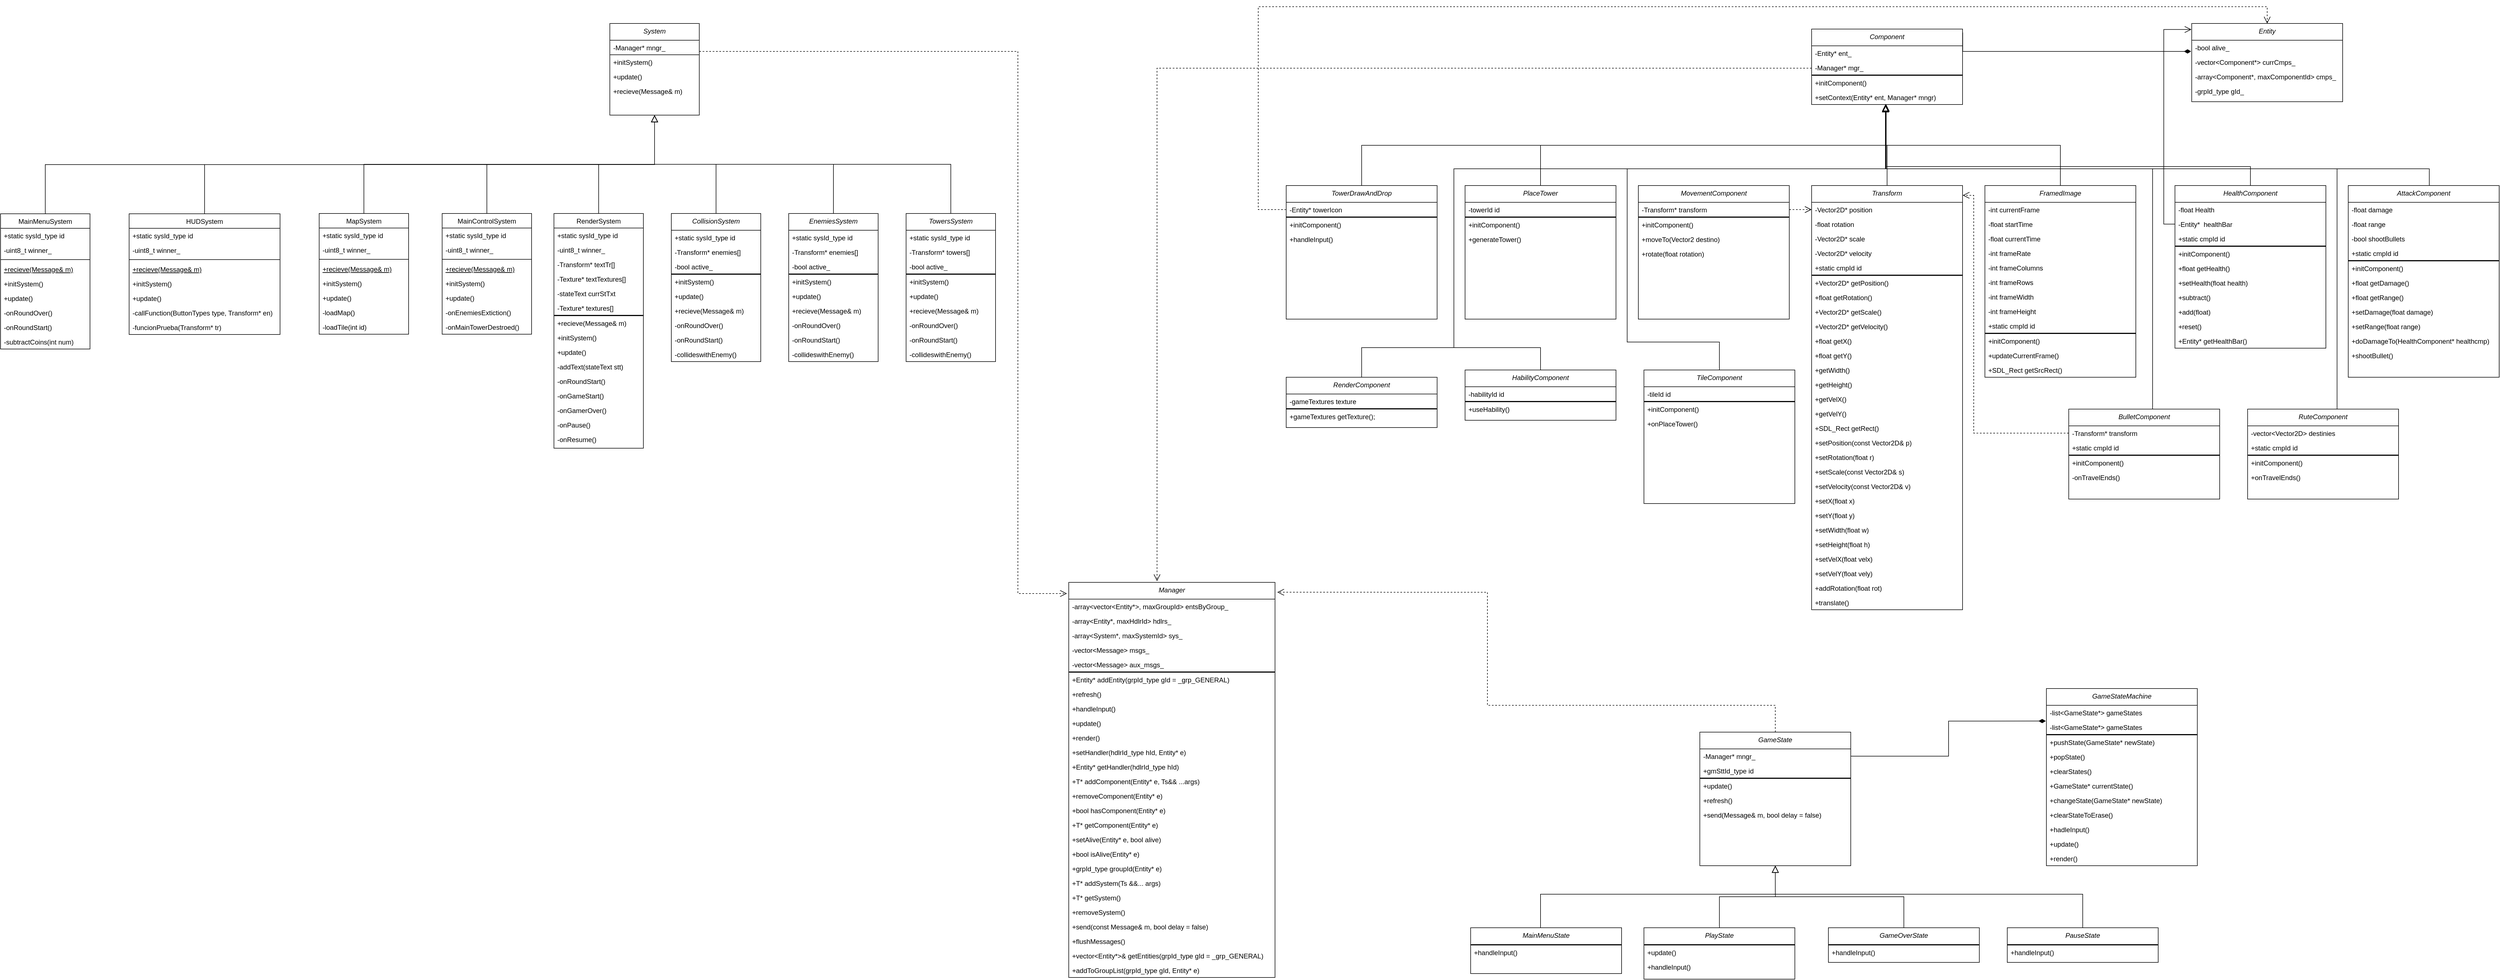 <mxfile version="23.1.4" type="device">
  <diagram id="C5RBs43oDa-KdzZeNtuy" name="Page-1">
    <mxGraphModel dx="2261" dy="1987" grid="1" gridSize="10" guides="1" tooltips="1" connect="1" arrows="1" fold="1" page="1" pageScale="1" pageWidth="827" pageHeight="1169" math="0" shadow="0">
      <root>
        <mxCell id="WIyWlLk6GJQsqaUBKTNV-0" />
        <mxCell id="WIyWlLk6GJQsqaUBKTNV-1" parent="WIyWlLk6GJQsqaUBKTNV-0" />
        <mxCell id="G6Bq0T_JhJ_VnhZVB8g7-81" style="edgeStyle=orthogonalEdgeStyle;rounded=0;orthogonalLoop=1;jettySize=auto;html=1;entryX=-0.009;entryY=-0.385;entryDx=0;entryDy=0;entryPerimeter=0;dashed=1;endArrow=open;endFill=0;endSize=10;" parent="WIyWlLk6GJQsqaUBKTNV-1" source="zkfFHV4jXpPFQw0GAbJ--0" target="G6Bq0T_JhJ_VnhZVB8g7-22" edge="1">
          <mxGeometry relative="1" as="geometry">
            <Array as="points">
              <mxPoint x="1150" y="70" />
              <mxPoint x="1150" y="1040" />
            </Array>
          </mxGeometry>
        </mxCell>
        <mxCell id="zkfFHV4jXpPFQw0GAbJ--0" value="System" style="swimlane;fontStyle=2;align=center;verticalAlign=top;childLayout=stackLayout;horizontal=1;startSize=30;horizontalStack=0;resizeParent=1;resizeLast=0;collapsible=1;marginBottom=0;rounded=0;shadow=0;strokeWidth=1;" parent="WIyWlLk6GJQsqaUBKTNV-1" vertex="1">
          <mxGeometry x="420" y="20" width="160" height="164" as="geometry">
            <mxRectangle x="220" y="120" width="160" height="26" as="alternateBounds" />
          </mxGeometry>
        </mxCell>
        <mxCell id="8TV9mCil5T5AzZmrMEOW-24" value="-Manager* mngr_" style="text;align=left;verticalAlign=top;spacingLeft=4;spacingRight=4;overflow=hidden;rotatable=0;points=[[0,0.5],[1,0.5]];portConstraint=eastwest;container=0;strokeColor=default;" parent="zkfFHV4jXpPFQw0GAbJ--0" vertex="1">
          <mxGeometry y="30" width="160" height="26" as="geometry" />
        </mxCell>
        <mxCell id="zkfFHV4jXpPFQw0GAbJ--5" value="+initSystem()" style="text;align=left;verticalAlign=top;spacingLeft=4;spacingRight=4;overflow=hidden;rotatable=0;points=[[0,0.5],[1,0.5]];portConstraint=eastwest;" parent="zkfFHV4jXpPFQw0GAbJ--0" vertex="1">
          <mxGeometry y="56" width="160" height="26" as="geometry" />
        </mxCell>
        <mxCell id="8TV9mCil5T5AzZmrMEOW-4" value="+update()" style="text;align=left;verticalAlign=top;spacingLeft=4;spacingRight=4;overflow=hidden;rotatable=0;points=[[0,0.5],[1,0.5]];portConstraint=eastwest;" parent="zkfFHV4jXpPFQw0GAbJ--0" vertex="1">
          <mxGeometry y="82" width="160" height="26" as="geometry" />
        </mxCell>
        <mxCell id="8TV9mCil5T5AzZmrMEOW-5" value="+recieve(Message&amp; m)" style="text;align=left;verticalAlign=top;spacingLeft=4;spacingRight=4;overflow=hidden;rotatable=0;points=[[0,0.5],[1,0.5]];portConstraint=eastwest;" parent="zkfFHV4jXpPFQw0GAbJ--0" vertex="1">
          <mxGeometry y="108" width="160" height="26" as="geometry" />
        </mxCell>
        <mxCell id="zkfFHV4jXpPFQw0GAbJ--6" value="MainControlSystem" style="swimlane;fontStyle=0;align=center;verticalAlign=top;childLayout=stackLayout;horizontal=1;startSize=26;horizontalStack=0;resizeParent=1;resizeLast=0;collapsible=1;marginBottom=0;rounded=0;shadow=0;strokeWidth=1;" parent="WIyWlLk6GJQsqaUBKTNV-1" vertex="1">
          <mxGeometry x="120" y="360" width="160" height="216" as="geometry">
            <mxRectangle x="130" y="380" width="160" height="26" as="alternateBounds" />
          </mxGeometry>
        </mxCell>
        <mxCell id="zkfFHV4jXpPFQw0GAbJ--7" value="+static sysId_type id" style="text;align=left;verticalAlign=top;spacingLeft=4;spacingRight=4;overflow=hidden;rotatable=0;points=[[0,0.5],[1,0.5]];portConstraint=eastwest;" parent="zkfFHV4jXpPFQw0GAbJ--6" vertex="1">
          <mxGeometry y="26" width="160" height="26" as="geometry" />
        </mxCell>
        <mxCell id="zkfFHV4jXpPFQw0GAbJ--8" value="-uint8_t winner_" style="text;align=left;verticalAlign=top;spacingLeft=4;spacingRight=4;overflow=hidden;rotatable=0;points=[[0,0.5],[1,0.5]];portConstraint=eastwest;rounded=0;shadow=0;html=0;" parent="zkfFHV4jXpPFQw0GAbJ--6" vertex="1">
          <mxGeometry y="52" width="160" height="26" as="geometry" />
        </mxCell>
        <mxCell id="zkfFHV4jXpPFQw0GAbJ--9" value="" style="line;html=1;strokeWidth=1;align=left;verticalAlign=middle;spacingTop=-1;spacingLeft=3;spacingRight=3;rotatable=0;labelPosition=right;points=[];portConstraint=eastwest;" parent="zkfFHV4jXpPFQw0GAbJ--6" vertex="1">
          <mxGeometry y="78" width="160" height="8" as="geometry" />
        </mxCell>
        <mxCell id="zkfFHV4jXpPFQw0GAbJ--10" value="+recieve(Message&amp; m)" style="text;align=left;verticalAlign=top;spacingLeft=4;spacingRight=4;overflow=hidden;rotatable=0;points=[[0,0.5],[1,0.5]];portConstraint=eastwest;fontStyle=4" parent="zkfFHV4jXpPFQw0GAbJ--6" vertex="1">
          <mxGeometry y="86" width="160" height="26" as="geometry" />
        </mxCell>
        <mxCell id="zkfFHV4jXpPFQw0GAbJ--11" value="+initSystem()" style="text;align=left;verticalAlign=top;spacingLeft=4;spacingRight=4;overflow=hidden;rotatable=0;points=[[0,0.5],[1,0.5]];portConstraint=eastwest;" parent="zkfFHV4jXpPFQw0GAbJ--6" vertex="1">
          <mxGeometry y="112" width="160" height="26" as="geometry" />
        </mxCell>
        <mxCell id="8TV9mCil5T5AzZmrMEOW-25" value="+update()" style="text;align=left;verticalAlign=top;spacingLeft=4;spacingRight=4;overflow=hidden;rotatable=0;points=[[0,0.5],[1,0.5]];portConstraint=eastwest;" parent="zkfFHV4jXpPFQw0GAbJ--6" vertex="1">
          <mxGeometry y="138" width="160" height="26" as="geometry" />
        </mxCell>
        <mxCell id="8TV9mCil5T5AzZmrMEOW-26" value="-onEnemiesExtiction()" style="text;align=left;verticalAlign=top;spacingLeft=4;spacingRight=4;overflow=hidden;rotatable=0;points=[[0,0.5],[1,0.5]];portConstraint=eastwest;" parent="zkfFHV4jXpPFQw0GAbJ--6" vertex="1">
          <mxGeometry y="164" width="160" height="26" as="geometry" />
        </mxCell>
        <mxCell id="8TV9mCil5T5AzZmrMEOW-27" value="-onMainTowerDestroed()" style="text;align=left;verticalAlign=top;spacingLeft=4;spacingRight=4;overflow=hidden;rotatable=0;points=[[0,0.5],[1,0.5]];portConstraint=eastwest;" parent="zkfFHV4jXpPFQw0GAbJ--6" vertex="1">
          <mxGeometry y="190" width="160" height="26" as="geometry" />
        </mxCell>
        <mxCell id="zkfFHV4jXpPFQw0GAbJ--12" value="" style="endArrow=block;endSize=10;endFill=0;shadow=0;strokeWidth=1;rounded=0;edgeStyle=elbowEdgeStyle;elbow=vertical;" parent="WIyWlLk6GJQsqaUBKTNV-1" source="zkfFHV4jXpPFQw0GAbJ--6" target="zkfFHV4jXpPFQw0GAbJ--0" edge="1">
          <mxGeometry width="160" relative="1" as="geometry">
            <mxPoint x="200" y="203" as="sourcePoint" />
            <mxPoint x="200" y="203" as="targetPoint" />
          </mxGeometry>
        </mxCell>
        <mxCell id="zkfFHV4jXpPFQw0GAbJ--13" value="RenderSystem" style="swimlane;fontStyle=0;align=center;verticalAlign=top;childLayout=stackLayout;horizontal=1;startSize=26;horizontalStack=0;resizeParent=1;resizeLast=0;collapsible=1;marginBottom=0;rounded=0;shadow=0;strokeWidth=1;" parent="WIyWlLk6GJQsqaUBKTNV-1" vertex="1">
          <mxGeometry x="320" y="360" width="160" height="420" as="geometry">
            <mxRectangle x="340" y="380" width="170" height="26" as="alternateBounds" />
          </mxGeometry>
        </mxCell>
        <mxCell id="zkfFHV4jXpPFQw0GAbJ--14" value="+static sysId_type id" style="text;align=left;verticalAlign=top;spacingLeft=4;spacingRight=4;overflow=hidden;rotatable=0;points=[[0,0.5],[1,0.5]];portConstraint=eastwest;strokeColor=none;" parent="zkfFHV4jXpPFQw0GAbJ--13" vertex="1">
          <mxGeometry y="26" width="160" height="26" as="geometry" />
        </mxCell>
        <mxCell id="8TV9mCil5T5AzZmrMEOW-31" value="-uint8_t winner_" style="text;align=left;verticalAlign=top;spacingLeft=4;spacingRight=4;overflow=hidden;rotatable=0;points=[[0,0.5],[1,0.5]];portConstraint=eastwest;strokeColor=none;" parent="zkfFHV4jXpPFQw0GAbJ--13" vertex="1">
          <mxGeometry y="52" width="160" height="26" as="geometry" />
        </mxCell>
        <mxCell id="8TV9mCil5T5AzZmrMEOW-32" value="-Transform* textTr[]" style="text;align=left;verticalAlign=top;spacingLeft=4;spacingRight=4;overflow=hidden;rotatable=0;points=[[0,0.5],[1,0.5]];portConstraint=eastwest;strokeColor=none;" parent="zkfFHV4jXpPFQw0GAbJ--13" vertex="1">
          <mxGeometry y="78" width="160" height="26" as="geometry" />
        </mxCell>
        <mxCell id="8TV9mCil5T5AzZmrMEOW-34" value="-Texture* textTextures[]" style="text;align=left;verticalAlign=top;spacingLeft=4;spacingRight=4;overflow=hidden;rotatable=0;points=[[0,0.5],[1,0.5]];portConstraint=eastwest;strokeColor=none;" parent="zkfFHV4jXpPFQw0GAbJ--13" vertex="1">
          <mxGeometry y="104" width="160" height="26" as="geometry" />
        </mxCell>
        <mxCell id="8TV9mCil5T5AzZmrMEOW-36" value="-stateText currStTxt" style="text;align=left;verticalAlign=top;spacingLeft=4;spacingRight=4;overflow=hidden;rotatable=0;points=[[0,0.5],[1,0.5]];portConstraint=eastwest;strokeColor=none;" parent="zkfFHV4jXpPFQw0GAbJ--13" vertex="1">
          <mxGeometry y="130" width="160" height="26" as="geometry" />
        </mxCell>
        <mxCell id="8TV9mCil5T5AzZmrMEOW-37" value="-Texture* textures[]" style="text;align=left;verticalAlign=top;spacingLeft=4;spacingRight=4;overflow=hidden;rotatable=0;points=[[0,0.5],[1,0.5]];portConstraint=eastwest;strokeColor=none;fillColor=none;" parent="zkfFHV4jXpPFQw0GAbJ--13" vertex="1">
          <mxGeometry y="156" width="160" height="26" as="geometry" />
        </mxCell>
        <mxCell id="8TV9mCil5T5AzZmrMEOW-51" value="" style="text;align=left;verticalAlign=middle;spacingLeft=3;spacingRight=3;overflow=hidden;rotatable=0;points=[[0,0.5],[1,0.5]];portConstraint=eastwest;strokeColor=default;fillColor=default;html=1;labelBackgroundColor=default;labelPosition=right;verticalLabelPosition=middle;spacingTop=-1;" parent="zkfFHV4jXpPFQw0GAbJ--13" vertex="1">
          <mxGeometry y="182" width="160" height="1" as="geometry" />
        </mxCell>
        <mxCell id="8TV9mCil5T5AzZmrMEOW-52" value="+recieve(Message&amp; m)" style="text;align=left;verticalAlign=top;spacingLeft=4;spacingRight=4;overflow=hidden;rotatable=0;points=[[0,0.5],[1,0.5]];portConstraint=eastwest;strokeColor=none;fillColor=none;labelBackgroundColor=none;labelPosition=center;verticalLabelPosition=middle;spacingTop=0;" parent="zkfFHV4jXpPFQw0GAbJ--13" vertex="1">
          <mxGeometry y="183" width="160" height="26" as="geometry" />
        </mxCell>
        <mxCell id="8TV9mCil5T5AzZmrMEOW-54" value="+initSystem()" style="text;align=left;verticalAlign=top;spacingLeft=4;spacingRight=4;overflow=hidden;rotatable=0;points=[[0,0.5],[1,0.5]];portConstraint=eastwest;strokeColor=none;fillColor=none;labelBackgroundColor=none;labelPosition=center;verticalLabelPosition=middle;spacingTop=0;" parent="zkfFHV4jXpPFQw0GAbJ--13" vertex="1">
          <mxGeometry y="209" width="160" height="26" as="geometry" />
        </mxCell>
        <mxCell id="8TV9mCil5T5AzZmrMEOW-53" value="+update()" style="text;align=left;verticalAlign=top;spacingLeft=4;spacingRight=4;overflow=hidden;rotatable=0;points=[[0,0.5],[1,0.5]];portConstraint=eastwest;strokeColor=none;fillColor=none;labelBackgroundColor=none;labelPosition=center;verticalLabelPosition=middle;spacingTop=0;" parent="zkfFHV4jXpPFQw0GAbJ--13" vertex="1">
          <mxGeometry y="235" width="160" height="26" as="geometry" />
        </mxCell>
        <mxCell id="8TV9mCil5T5AzZmrMEOW-55" value="-addText(stateText stt)" style="text;align=left;verticalAlign=top;spacingLeft=4;spacingRight=4;overflow=hidden;rotatable=0;points=[[0,0.5],[1,0.5]];portConstraint=eastwest;strokeColor=none;fillColor=none;labelBackgroundColor=none;labelPosition=center;verticalLabelPosition=middle;spacingTop=0;" parent="zkfFHV4jXpPFQw0GAbJ--13" vertex="1">
          <mxGeometry y="261" width="160" height="26" as="geometry" />
        </mxCell>
        <mxCell id="8TV9mCil5T5AzZmrMEOW-57" value="-onRoundStart()" style="text;align=left;verticalAlign=top;spacingLeft=4;spacingRight=4;overflow=hidden;rotatable=0;points=[[0,0.5],[1,0.5]];portConstraint=eastwest;strokeColor=none;fillColor=none;labelBackgroundColor=none;labelPosition=center;verticalLabelPosition=middle;spacingTop=0;" parent="zkfFHV4jXpPFQw0GAbJ--13" vertex="1">
          <mxGeometry y="287" width="160" height="26" as="geometry" />
        </mxCell>
        <mxCell id="8TV9mCil5T5AzZmrMEOW-58" value="-onGameStart()" style="text;align=left;verticalAlign=top;spacingLeft=4;spacingRight=4;overflow=hidden;rotatable=0;points=[[0,0.5],[1,0.5]];portConstraint=eastwest;strokeColor=none;fillColor=none;labelBackgroundColor=none;labelPosition=center;verticalLabelPosition=middle;spacingTop=0;" parent="zkfFHV4jXpPFQw0GAbJ--13" vertex="1">
          <mxGeometry y="313" width="160" height="26" as="geometry" />
        </mxCell>
        <mxCell id="8TV9mCil5T5AzZmrMEOW-59" value="-onGamerOver()" style="text;align=left;verticalAlign=top;spacingLeft=4;spacingRight=4;overflow=hidden;rotatable=0;points=[[0,0.5],[1,0.5]];portConstraint=eastwest;strokeColor=none;fillColor=none;labelBackgroundColor=none;labelPosition=center;verticalLabelPosition=middle;spacingTop=0;" parent="zkfFHV4jXpPFQw0GAbJ--13" vertex="1">
          <mxGeometry y="339" width="160" height="26" as="geometry" />
        </mxCell>
        <mxCell id="8TV9mCil5T5AzZmrMEOW-60" value="-onPause()" style="text;align=left;verticalAlign=top;spacingLeft=4;spacingRight=4;overflow=hidden;rotatable=0;points=[[0,0.5],[1,0.5]];portConstraint=eastwest;strokeColor=none;fillColor=none;labelBackgroundColor=none;labelPosition=center;verticalLabelPosition=middle;spacingTop=0;" parent="zkfFHV4jXpPFQw0GAbJ--13" vertex="1">
          <mxGeometry y="365" width="160" height="26" as="geometry" />
        </mxCell>
        <mxCell id="8TV9mCil5T5AzZmrMEOW-61" value="-onResume()" style="text;align=left;verticalAlign=top;spacingLeft=4;spacingRight=4;overflow=hidden;rotatable=0;points=[[0,0.5],[1,0.5]];portConstraint=eastwest;strokeColor=none;fillColor=none;labelBackgroundColor=none;labelPosition=center;verticalLabelPosition=middle;spacingTop=0;" parent="zkfFHV4jXpPFQw0GAbJ--13" vertex="1">
          <mxGeometry y="391" width="160" height="26" as="geometry" />
        </mxCell>
        <mxCell id="zkfFHV4jXpPFQw0GAbJ--16" value="" style="endArrow=block;endSize=10;endFill=0;shadow=0;strokeWidth=1;rounded=0;edgeStyle=elbowEdgeStyle;elbow=vertical;" parent="WIyWlLk6GJQsqaUBKTNV-1" source="zkfFHV4jXpPFQw0GAbJ--13" target="zkfFHV4jXpPFQw0GAbJ--0" edge="1">
          <mxGeometry width="160" relative="1" as="geometry">
            <mxPoint x="210" y="373" as="sourcePoint" />
            <mxPoint x="310" y="271" as="targetPoint" />
          </mxGeometry>
        </mxCell>
        <mxCell id="8TV9mCil5T5AzZmrMEOW-74" style="edgeStyle=elbowEdgeStyle;rounded=0;orthogonalLoop=1;jettySize=auto;html=1;entryX=0.5;entryY=1;entryDx=0;entryDy=0;endArrow=block;endFill=0;endSize=10;elbow=vertical;" parent="WIyWlLk6GJQsqaUBKTNV-1" source="8TV9mCil5T5AzZmrMEOW-64" target="zkfFHV4jXpPFQw0GAbJ--0" edge="1">
          <mxGeometry relative="1" as="geometry" />
        </mxCell>
        <mxCell id="8TV9mCil5T5AzZmrMEOW-64" value="CollisionSystem" style="swimlane;fontStyle=2;align=center;verticalAlign=top;childLayout=stackLayout;horizontal=1;startSize=30;horizontalStack=0;resizeParent=1;resizeLast=0;collapsible=1;marginBottom=0;rounded=0;shadow=0;strokeWidth=1;" parent="WIyWlLk6GJQsqaUBKTNV-1" vertex="1">
          <mxGeometry x="530" y="360" width="160" height="265" as="geometry">
            <mxRectangle x="220" y="120" width="160" height="26" as="alternateBounds" />
          </mxGeometry>
        </mxCell>
        <mxCell id="8TV9mCil5T5AzZmrMEOW-79" value="+static sysId_type id" style="text;align=left;verticalAlign=top;spacingLeft=4;spacingRight=4;overflow=hidden;rotatable=0;points=[[0,0.5],[1,0.5]];portConstraint=eastwest;container=0;strokeColor=none;" parent="8TV9mCil5T5AzZmrMEOW-64" vertex="1">
          <mxGeometry y="30" width="160" height="26" as="geometry" />
        </mxCell>
        <mxCell id="8TV9mCil5T5AzZmrMEOW-65" value="-Transform* enemies[]" style="text;align=left;verticalAlign=top;spacingLeft=4;spacingRight=4;overflow=hidden;rotatable=0;points=[[0,0.5],[1,0.5]];portConstraint=eastwest;container=0;strokeColor=none;" parent="8TV9mCil5T5AzZmrMEOW-64" vertex="1">
          <mxGeometry y="56" width="160" height="26" as="geometry" />
        </mxCell>
        <mxCell id="8TV9mCil5T5AzZmrMEOW-76" value="-bool active_" style="text;align=left;verticalAlign=top;spacingLeft=4;spacingRight=4;overflow=hidden;rotatable=0;points=[[0,0.5],[1,0.5]];portConstraint=eastwest;container=0;strokeColor=none;" parent="8TV9mCil5T5AzZmrMEOW-64" vertex="1">
          <mxGeometry y="82" width="160" height="26" as="geometry" />
        </mxCell>
        <mxCell id="8TV9mCil5T5AzZmrMEOW-77" style="text;align=left;verticalAlign=top;spacingLeft=4;spacingRight=4;overflow=hidden;rotatable=0;points=[[0,0.5],[1,0.5]];portConstraint=eastwest;container=0;strokeColor=default;fontSize=12;" parent="8TV9mCil5T5AzZmrMEOW-64" vertex="1">
          <mxGeometry y="108" width="160" height="1" as="geometry" />
        </mxCell>
        <mxCell id="8TV9mCil5T5AzZmrMEOW-66" value="+initSystem()" style="text;align=left;verticalAlign=top;spacingLeft=4;spacingRight=4;overflow=hidden;rotatable=0;points=[[0,0.5],[1,0.5]];portConstraint=eastwest;" parent="8TV9mCil5T5AzZmrMEOW-64" vertex="1">
          <mxGeometry y="109" width="160" height="26" as="geometry" />
        </mxCell>
        <mxCell id="8TV9mCil5T5AzZmrMEOW-67" value="+update()" style="text;align=left;verticalAlign=top;spacingLeft=4;spacingRight=4;overflow=hidden;rotatable=0;points=[[0,0.5],[1,0.5]];portConstraint=eastwest;" parent="8TV9mCil5T5AzZmrMEOW-64" vertex="1">
          <mxGeometry y="135" width="160" height="26" as="geometry" />
        </mxCell>
        <mxCell id="8TV9mCil5T5AzZmrMEOW-68" value="+recieve(Message&amp; m)" style="text;align=left;verticalAlign=top;spacingLeft=4;spacingRight=4;overflow=hidden;rotatable=0;points=[[0,0.5],[1,0.5]];portConstraint=eastwest;" parent="8TV9mCil5T5AzZmrMEOW-64" vertex="1">
          <mxGeometry y="161" width="160" height="26" as="geometry" />
        </mxCell>
        <mxCell id="8TV9mCil5T5AzZmrMEOW-80" value="-onRoundOver()" style="text;align=left;verticalAlign=top;spacingLeft=4;spacingRight=4;overflow=hidden;rotatable=0;points=[[0,0.5],[1,0.5]];portConstraint=eastwest;" parent="8TV9mCil5T5AzZmrMEOW-64" vertex="1">
          <mxGeometry y="187" width="160" height="26" as="geometry" />
        </mxCell>
        <mxCell id="8TV9mCil5T5AzZmrMEOW-81" value="-onRoundStart()" style="text;align=left;verticalAlign=top;spacingLeft=4;spacingRight=4;overflow=hidden;rotatable=0;points=[[0,0.5],[1,0.5]];portConstraint=eastwest;" parent="8TV9mCil5T5AzZmrMEOW-64" vertex="1">
          <mxGeometry y="213" width="160" height="26" as="geometry" />
        </mxCell>
        <mxCell id="8TV9mCil5T5AzZmrMEOW-82" value="-collideswithEnemy()" style="text;align=left;verticalAlign=top;spacingLeft=4;spacingRight=4;overflow=hidden;rotatable=0;points=[[0,0.5],[1,0.5]];portConstraint=eastwest;" parent="8TV9mCil5T5AzZmrMEOW-64" vertex="1">
          <mxGeometry y="239" width="160" height="26" as="geometry" />
        </mxCell>
        <mxCell id="8TV9mCil5T5AzZmrMEOW-94" value="&lt;br&gt;" style="edgeStyle=elbowEdgeStyle;rounded=0;orthogonalLoop=1;jettySize=auto;html=1;fontSize=11;endSize=10;endArrow=block;endFill=0;elbow=vertical;entryX=0.5;entryY=1;entryDx=0;entryDy=0;" parent="WIyWlLk6GJQsqaUBKTNV-1" source="8TV9mCil5T5AzZmrMEOW-83" target="zkfFHV4jXpPFQw0GAbJ--0" edge="1">
          <mxGeometry relative="1" as="geometry">
            <mxPoint x="590" y="210" as="targetPoint" />
            <Array as="points" />
          </mxGeometry>
        </mxCell>
        <mxCell id="8TV9mCil5T5AzZmrMEOW-83" value="EnemiesSystem" style="swimlane;fontStyle=2;align=center;verticalAlign=top;childLayout=stackLayout;horizontal=1;startSize=30;horizontalStack=0;resizeParent=1;resizeLast=0;collapsible=1;marginBottom=0;rounded=0;shadow=0;strokeWidth=1;" parent="WIyWlLk6GJQsqaUBKTNV-1" vertex="1">
          <mxGeometry x="740" y="360" width="160" height="265" as="geometry">
            <mxRectangle x="220" y="120" width="160" height="26" as="alternateBounds" />
          </mxGeometry>
        </mxCell>
        <mxCell id="8TV9mCil5T5AzZmrMEOW-84" value="+static sysId_type id" style="text;align=left;verticalAlign=top;spacingLeft=4;spacingRight=4;overflow=hidden;rotatable=0;points=[[0,0.5],[1,0.5]];portConstraint=eastwest;container=0;strokeColor=none;" parent="8TV9mCil5T5AzZmrMEOW-83" vertex="1">
          <mxGeometry y="30" width="160" height="26" as="geometry" />
        </mxCell>
        <mxCell id="8TV9mCil5T5AzZmrMEOW-85" value="-Transform* enemies[]" style="text;align=left;verticalAlign=top;spacingLeft=4;spacingRight=4;overflow=hidden;rotatable=0;points=[[0,0.5],[1,0.5]];portConstraint=eastwest;container=0;strokeColor=none;" parent="8TV9mCil5T5AzZmrMEOW-83" vertex="1">
          <mxGeometry y="56" width="160" height="26" as="geometry" />
        </mxCell>
        <mxCell id="8TV9mCil5T5AzZmrMEOW-86" value="-bool active_" style="text;align=left;verticalAlign=top;spacingLeft=4;spacingRight=4;overflow=hidden;rotatable=0;points=[[0,0.5],[1,0.5]];portConstraint=eastwest;container=0;strokeColor=none;" parent="8TV9mCil5T5AzZmrMEOW-83" vertex="1">
          <mxGeometry y="82" width="160" height="26" as="geometry" />
        </mxCell>
        <mxCell id="8TV9mCil5T5AzZmrMEOW-87" style="text;align=left;verticalAlign=top;spacingLeft=4;spacingRight=4;overflow=hidden;rotatable=0;points=[[0,0.5],[1,0.5]];portConstraint=eastwest;container=0;strokeColor=default;fontSize=12;" parent="8TV9mCil5T5AzZmrMEOW-83" vertex="1">
          <mxGeometry y="108" width="160" height="1" as="geometry" />
        </mxCell>
        <mxCell id="8TV9mCil5T5AzZmrMEOW-88" value="+initSystem()" style="text;align=left;verticalAlign=top;spacingLeft=4;spacingRight=4;overflow=hidden;rotatable=0;points=[[0,0.5],[1,0.5]];portConstraint=eastwest;" parent="8TV9mCil5T5AzZmrMEOW-83" vertex="1">
          <mxGeometry y="109" width="160" height="26" as="geometry" />
        </mxCell>
        <mxCell id="8TV9mCil5T5AzZmrMEOW-89" value="+update()" style="text;align=left;verticalAlign=top;spacingLeft=4;spacingRight=4;overflow=hidden;rotatable=0;points=[[0,0.5],[1,0.5]];portConstraint=eastwest;" parent="8TV9mCil5T5AzZmrMEOW-83" vertex="1">
          <mxGeometry y="135" width="160" height="26" as="geometry" />
        </mxCell>
        <mxCell id="8TV9mCil5T5AzZmrMEOW-90" value="+recieve(Message&amp; m)" style="text;align=left;verticalAlign=top;spacingLeft=4;spacingRight=4;overflow=hidden;rotatable=0;points=[[0,0.5],[1,0.5]];portConstraint=eastwest;" parent="8TV9mCil5T5AzZmrMEOW-83" vertex="1">
          <mxGeometry y="161" width="160" height="26" as="geometry" />
        </mxCell>
        <mxCell id="8TV9mCil5T5AzZmrMEOW-91" value="-onRoundOver()" style="text;align=left;verticalAlign=top;spacingLeft=4;spacingRight=4;overflow=hidden;rotatable=0;points=[[0,0.5],[1,0.5]];portConstraint=eastwest;" parent="8TV9mCil5T5AzZmrMEOW-83" vertex="1">
          <mxGeometry y="187" width="160" height="26" as="geometry" />
        </mxCell>
        <mxCell id="8TV9mCil5T5AzZmrMEOW-92" value="-onRoundStart()" style="text;align=left;verticalAlign=top;spacingLeft=4;spacingRight=4;overflow=hidden;rotatable=0;points=[[0,0.5],[1,0.5]];portConstraint=eastwest;" parent="8TV9mCil5T5AzZmrMEOW-83" vertex="1">
          <mxGeometry y="213" width="160" height="26" as="geometry" />
        </mxCell>
        <mxCell id="8TV9mCil5T5AzZmrMEOW-93" value="-collideswithEnemy()" style="text;align=left;verticalAlign=top;spacingLeft=4;spacingRight=4;overflow=hidden;rotatable=0;points=[[0,0.5],[1,0.5]];portConstraint=eastwest;" parent="8TV9mCil5T5AzZmrMEOW-83" vertex="1">
          <mxGeometry y="239" width="160" height="26" as="geometry" />
        </mxCell>
        <mxCell id="8TV9mCil5T5AzZmrMEOW-106" style="edgeStyle=elbowEdgeStyle;rounded=0;orthogonalLoop=1;jettySize=auto;html=1;entryX=0.5;entryY=1;entryDx=0;entryDy=0;endSize=10;endArrow=block;endFill=0;elbow=vertical;" parent="WIyWlLk6GJQsqaUBKTNV-1" source="8TV9mCil5T5AzZmrMEOW-95" target="zkfFHV4jXpPFQw0GAbJ--0" edge="1">
          <mxGeometry relative="1" as="geometry" />
        </mxCell>
        <mxCell id="8TV9mCil5T5AzZmrMEOW-95" value="TowersSystem" style="swimlane;fontStyle=2;align=center;verticalAlign=top;childLayout=stackLayout;horizontal=1;startSize=30;horizontalStack=0;resizeParent=1;resizeLast=0;collapsible=1;marginBottom=0;rounded=0;shadow=0;strokeWidth=1;" parent="WIyWlLk6GJQsqaUBKTNV-1" vertex="1">
          <mxGeometry x="950" y="360" width="160" height="265" as="geometry">
            <mxRectangle x="220" y="120" width="160" height="26" as="alternateBounds" />
          </mxGeometry>
        </mxCell>
        <mxCell id="8TV9mCil5T5AzZmrMEOW-96" value="+static sysId_type id" style="text;align=left;verticalAlign=top;spacingLeft=4;spacingRight=4;overflow=hidden;rotatable=0;points=[[0,0.5],[1,0.5]];portConstraint=eastwest;container=0;strokeColor=none;" parent="8TV9mCil5T5AzZmrMEOW-95" vertex="1">
          <mxGeometry y="30" width="160" height="26" as="geometry" />
        </mxCell>
        <mxCell id="8TV9mCil5T5AzZmrMEOW-97" value="-Transform* towers[]" style="text;align=left;verticalAlign=top;spacingLeft=4;spacingRight=4;overflow=hidden;rotatable=0;points=[[0,0.5],[1,0.5]];portConstraint=eastwest;container=0;strokeColor=none;" parent="8TV9mCil5T5AzZmrMEOW-95" vertex="1">
          <mxGeometry y="56" width="160" height="26" as="geometry" />
        </mxCell>
        <mxCell id="8TV9mCil5T5AzZmrMEOW-98" value="-bool active_" style="text;align=left;verticalAlign=top;spacingLeft=4;spacingRight=4;overflow=hidden;rotatable=0;points=[[0,0.5],[1,0.5]];portConstraint=eastwest;container=0;strokeColor=none;" parent="8TV9mCil5T5AzZmrMEOW-95" vertex="1">
          <mxGeometry y="82" width="160" height="26" as="geometry" />
        </mxCell>
        <mxCell id="8TV9mCil5T5AzZmrMEOW-99" style="text;align=left;verticalAlign=top;spacingLeft=4;spacingRight=4;overflow=hidden;rotatable=0;points=[[0,0.5],[1,0.5]];portConstraint=eastwest;container=0;strokeColor=default;fontSize=12;" parent="8TV9mCil5T5AzZmrMEOW-95" vertex="1">
          <mxGeometry y="108" width="160" height="1" as="geometry" />
        </mxCell>
        <mxCell id="8TV9mCil5T5AzZmrMEOW-100" value="+initSystem()" style="text;align=left;verticalAlign=top;spacingLeft=4;spacingRight=4;overflow=hidden;rotatable=0;points=[[0,0.5],[1,0.5]];portConstraint=eastwest;" parent="8TV9mCil5T5AzZmrMEOW-95" vertex="1">
          <mxGeometry y="109" width="160" height="26" as="geometry" />
        </mxCell>
        <mxCell id="8TV9mCil5T5AzZmrMEOW-101" value="+update()" style="text;align=left;verticalAlign=top;spacingLeft=4;spacingRight=4;overflow=hidden;rotatable=0;points=[[0,0.5],[1,0.5]];portConstraint=eastwest;" parent="8TV9mCil5T5AzZmrMEOW-95" vertex="1">
          <mxGeometry y="135" width="160" height="26" as="geometry" />
        </mxCell>
        <mxCell id="8TV9mCil5T5AzZmrMEOW-102" value="+recieve(Message&amp; m)" style="text;align=left;verticalAlign=top;spacingLeft=4;spacingRight=4;overflow=hidden;rotatable=0;points=[[0,0.5],[1,0.5]];portConstraint=eastwest;" parent="8TV9mCil5T5AzZmrMEOW-95" vertex="1">
          <mxGeometry y="161" width="160" height="26" as="geometry" />
        </mxCell>
        <mxCell id="8TV9mCil5T5AzZmrMEOW-103" value="-onRoundOver()" style="text;align=left;verticalAlign=top;spacingLeft=4;spacingRight=4;overflow=hidden;rotatable=0;points=[[0,0.5],[1,0.5]];portConstraint=eastwest;" parent="8TV9mCil5T5AzZmrMEOW-95" vertex="1">
          <mxGeometry y="187" width="160" height="26" as="geometry" />
        </mxCell>
        <mxCell id="8TV9mCil5T5AzZmrMEOW-104" value="-onRoundStart()" style="text;align=left;verticalAlign=top;spacingLeft=4;spacingRight=4;overflow=hidden;rotatable=0;points=[[0,0.5],[1,0.5]];portConstraint=eastwest;" parent="8TV9mCil5T5AzZmrMEOW-95" vertex="1">
          <mxGeometry y="213" width="160" height="26" as="geometry" />
        </mxCell>
        <mxCell id="8TV9mCil5T5AzZmrMEOW-105" value="-collideswithEnemy()" style="text;align=left;verticalAlign=top;spacingLeft=4;spacingRight=4;overflow=hidden;rotatable=0;points=[[0,0.5],[1,0.5]];portConstraint=eastwest;" parent="8TV9mCil5T5AzZmrMEOW-95" vertex="1">
          <mxGeometry y="239" width="160" height="26" as="geometry" />
        </mxCell>
        <mxCell id="Eer2En0-CgxTH97DHm9t-0" value="Entity" style="swimlane;fontStyle=2;align=center;verticalAlign=top;childLayout=stackLayout;horizontal=1;startSize=30;horizontalStack=0;resizeParent=1;resizeLast=0;collapsible=1;marginBottom=0;rounded=0;shadow=0;strokeWidth=1;" parent="WIyWlLk6GJQsqaUBKTNV-1" vertex="1">
          <mxGeometry x="3250" y="20" width="270" height="140" as="geometry">
            <mxRectangle x="220" y="120" width="160" height="26" as="alternateBounds" />
          </mxGeometry>
        </mxCell>
        <mxCell id="Eer2En0-CgxTH97DHm9t-1" value="-bool alive_" style="text;align=left;verticalAlign=top;spacingLeft=4;spacingRight=4;overflow=hidden;rotatable=0;points=[[0,0.5],[1,0.5]];portConstraint=eastwest;container=0;strokeColor=none;" parent="Eer2En0-CgxTH97DHm9t-0" vertex="1">
          <mxGeometry y="30" width="270" height="26" as="geometry" />
        </mxCell>
        <mxCell id="Eer2En0-CgxTH97DHm9t-11" value="-vector&lt;Component*&gt; currCmps_&#x9;" style="text;align=left;verticalAlign=top;spacingLeft=4;spacingRight=4;overflow=hidden;rotatable=0;points=[[0,0.5],[1,0.5]];portConstraint=eastwest;container=0;strokeColor=none;" parent="Eer2En0-CgxTH97DHm9t-0" vertex="1">
          <mxGeometry y="56" width="270" height="26" as="geometry" />
        </mxCell>
        <mxCell id="Eer2En0-CgxTH97DHm9t-12" value="-array&lt;Component*, maxComponentId&gt; cmps_" style="text;align=left;verticalAlign=top;spacingLeft=4;spacingRight=4;overflow=hidden;rotatable=0;points=[[0,0.5],[1,0.5]];portConstraint=eastwest;container=0;strokeColor=none;" parent="Eer2En0-CgxTH97DHm9t-0" vertex="1">
          <mxGeometry y="82" width="270" height="26" as="geometry" />
        </mxCell>
        <mxCell id="Eer2En0-CgxTH97DHm9t-13" value="-grpId_type gId_" style="text;align=left;verticalAlign=top;spacingLeft=4;spacingRight=4;overflow=hidden;rotatable=0;points=[[0,0.5],[1,0.5]];portConstraint=eastwest;container=0;strokeColor=none;" parent="Eer2En0-CgxTH97DHm9t-0" vertex="1">
          <mxGeometry y="108" width="270" height="26" as="geometry" />
        </mxCell>
        <mxCell id="G6Bq0T_JhJ_VnhZVB8g7-20" style="edgeStyle=orthogonalEdgeStyle;rounded=0;orthogonalLoop=1;jettySize=auto;html=1;endArrow=diamondThin;endFill=1;endSize=10;exitX=1.001;exitY=0.046;exitDx=0;exitDy=0;exitPerimeter=0;" parent="WIyWlLk6GJQsqaUBKTNV-1" source="Eer2En0-CgxTH97DHm9t-24" edge="1">
          <mxGeometry relative="1" as="geometry">
            <mxPoint x="3249" y="70" as="targetPoint" />
            <Array as="points">
              <mxPoint x="2840" y="70" />
              <mxPoint x="3249" y="70" />
            </Array>
          </mxGeometry>
        </mxCell>
        <mxCell id="G6Bq0T_JhJ_VnhZVB8g7-83" style="edgeStyle=orthogonalEdgeStyle;rounded=0;orthogonalLoop=1;jettySize=auto;html=1;entryX=0.428;entryY=-0.003;entryDx=0;entryDy=0;entryPerimeter=0;dashed=1;endArrow=open;endFill=0;endSize=10;" parent="WIyWlLk6GJQsqaUBKTNV-1" source="Eer2En0-CgxTH97DHm9t-24" target="G6Bq0T_JhJ_VnhZVB8g7-21" edge="1">
          <mxGeometry relative="1" as="geometry">
            <Array as="points">
              <mxPoint x="1399" y="100" />
            </Array>
          </mxGeometry>
        </mxCell>
        <mxCell id="Eer2En0-CgxTH97DHm9t-24" value="Component" style="swimlane;fontStyle=2;align=center;verticalAlign=top;childLayout=stackLayout;horizontal=1;startSize=30;horizontalStack=0;resizeParent=1;resizeLast=0;collapsible=1;marginBottom=0;rounded=0;shadow=0;strokeWidth=1;" parent="WIyWlLk6GJQsqaUBKTNV-1" vertex="1">
          <mxGeometry x="2570" y="30" width="270" height="135" as="geometry">
            <mxRectangle x="220" y="120" width="160" height="26" as="alternateBounds" />
          </mxGeometry>
        </mxCell>
        <mxCell id="Eer2En0-CgxTH97DHm9t-25" value="-Entity* ent_" style="text;align=left;verticalAlign=top;spacingLeft=4;spacingRight=4;overflow=hidden;rotatable=0;points=[[0,0.5],[1,0.5]];portConstraint=eastwest;container=0;strokeColor=none;" parent="Eer2En0-CgxTH97DHm9t-24" vertex="1">
          <mxGeometry y="30" width="270" height="26" as="geometry" />
        </mxCell>
        <mxCell id="Eer2En0-CgxTH97DHm9t-26" value="-Manager* mgr_" style="text;align=left;verticalAlign=top;spacingLeft=4;spacingRight=4;overflow=hidden;rotatable=0;points=[[0,0.5],[1,0.5]];portConstraint=eastwest;container=0;strokeColor=none;" parent="Eer2En0-CgxTH97DHm9t-24" vertex="1">
          <mxGeometry y="56" width="270" height="26" as="geometry" />
        </mxCell>
        <mxCell id="Eer2En0-CgxTH97DHm9t-29" style="text;align=left;verticalAlign=top;spacingLeft=4;spacingRight=4;overflow=hidden;rotatable=0;points=[[0,0.5],[1,0.5]];portConstraint=eastwest;container=0;strokeColor=default;" parent="Eer2En0-CgxTH97DHm9t-24" vertex="1">
          <mxGeometry y="82" width="270" height="1" as="geometry" />
        </mxCell>
        <mxCell id="Eer2En0-CgxTH97DHm9t-33" value="+initComponent()" style="text;align=left;verticalAlign=top;spacingLeft=4;spacingRight=4;overflow=hidden;rotatable=0;points=[[0,0.5],[1,0.5]];portConstraint=eastwest;" parent="Eer2En0-CgxTH97DHm9t-24" vertex="1">
          <mxGeometry y="83" width="270" height="26" as="geometry" />
        </mxCell>
        <mxCell id="Eer2En0-CgxTH97DHm9t-34" value="+setContext(Entity* ent, Manager* mngr)" style="text;align=left;verticalAlign=top;spacingLeft=4;spacingRight=4;overflow=hidden;rotatable=0;points=[[0,0.5],[1,0.5]];portConstraint=eastwest;" parent="Eer2En0-CgxTH97DHm9t-24" vertex="1">
          <mxGeometry y="109" width="270" height="26" as="geometry" />
        </mxCell>
        <mxCell id="Eer2En0-CgxTH97DHm9t-35" value="TowerDrawAndDrop" style="swimlane;fontStyle=2;align=center;verticalAlign=top;childLayout=stackLayout;horizontal=1;startSize=30;horizontalStack=0;resizeParent=1;resizeLast=0;collapsible=1;marginBottom=0;rounded=0;shadow=0;strokeWidth=1;" parent="WIyWlLk6GJQsqaUBKTNV-1" vertex="1">
          <mxGeometry x="1630" y="310" width="270" height="239" as="geometry">
            <mxRectangle x="220" y="120" width="160" height="26" as="alternateBounds" />
          </mxGeometry>
        </mxCell>
        <mxCell id="Eer2En0-CgxTH97DHm9t-36" value="-Entity* towerIcon" style="text;align=left;verticalAlign=top;spacingLeft=4;spacingRight=4;overflow=hidden;rotatable=0;points=[[0,0.5],[1,0.5]];portConstraint=eastwest;container=0;strokeColor=none;" parent="Eer2En0-CgxTH97DHm9t-35" vertex="1">
          <mxGeometry y="30" width="270" height="26" as="geometry" />
        </mxCell>
        <mxCell id="Eer2En0-CgxTH97DHm9t-38" style="text;align=left;verticalAlign=top;spacingLeft=4;spacingRight=4;overflow=hidden;rotatable=0;points=[[0,0.5],[1,0.5]];portConstraint=eastwest;container=0;strokeColor=default;" parent="Eer2En0-CgxTH97DHm9t-35" vertex="1">
          <mxGeometry y="56" width="270" height="1" as="geometry" />
        </mxCell>
        <mxCell id="Ixgt6Wln41qKN_DeRJrS-24" value="+initComponent()" style="text;align=left;verticalAlign=top;spacingLeft=4;spacingRight=4;overflow=hidden;rotatable=0;points=[[0,0.5],[1,0.5]];portConstraint=eastwest;" parent="Eer2En0-CgxTH97DHm9t-35" vertex="1">
          <mxGeometry y="57" width="270" height="26" as="geometry" />
        </mxCell>
        <mxCell id="Eer2En0-CgxTH97DHm9t-39" value="+handleInput()" style="text;align=left;verticalAlign=top;spacingLeft=4;spacingRight=4;overflow=hidden;rotatable=0;points=[[0,0.5],[1,0.5]];portConstraint=eastwest;" parent="Eer2En0-CgxTH97DHm9t-35" vertex="1">
          <mxGeometry y="83" width="270" height="26" as="geometry" />
        </mxCell>
        <mxCell id="Eer2En0-CgxTH97DHm9t-45" value="PlaceTower" style="swimlane;fontStyle=2;align=center;verticalAlign=top;childLayout=stackLayout;horizontal=1;startSize=30;horizontalStack=0;resizeParent=1;resizeLast=0;collapsible=1;marginBottom=0;rounded=0;shadow=0;strokeWidth=1;" parent="WIyWlLk6GJQsqaUBKTNV-1" vertex="1">
          <mxGeometry x="1950" y="310" width="270" height="239" as="geometry">
            <mxRectangle x="220" y="120" width="160" height="26" as="alternateBounds" />
          </mxGeometry>
        </mxCell>
        <mxCell id="Eer2En0-CgxTH97DHm9t-46" value="-towerId id" style="text;align=left;verticalAlign=top;spacingLeft=4;spacingRight=4;overflow=hidden;rotatable=0;points=[[0,0.5],[1,0.5]];portConstraint=eastwest;container=0;strokeColor=none;" parent="Eer2En0-CgxTH97DHm9t-45" vertex="1">
          <mxGeometry y="30" width="270" height="26" as="geometry" />
        </mxCell>
        <mxCell id="Eer2En0-CgxTH97DHm9t-47" style="text;align=left;verticalAlign=top;spacingLeft=4;spacingRight=4;overflow=hidden;rotatable=0;points=[[0,0.5],[1,0.5]];portConstraint=eastwest;container=0;strokeColor=default;" parent="Eer2En0-CgxTH97DHm9t-45" vertex="1">
          <mxGeometry y="56" width="270" height="1" as="geometry" />
        </mxCell>
        <mxCell id="Ixgt6Wln41qKN_DeRJrS-23" value="+initComponent()" style="text;align=left;verticalAlign=top;spacingLeft=4;spacingRight=4;overflow=hidden;rotatable=0;points=[[0,0.5],[1,0.5]];portConstraint=eastwest;" parent="Eer2En0-CgxTH97DHm9t-45" vertex="1">
          <mxGeometry y="57" width="270" height="26" as="geometry" />
        </mxCell>
        <mxCell id="Eer2En0-CgxTH97DHm9t-48" value="+generateTower()" style="text;align=left;verticalAlign=top;spacingLeft=4;spacingRight=4;overflow=hidden;rotatable=0;points=[[0,0.5],[1,0.5]];portConstraint=eastwest;" parent="Eer2En0-CgxTH97DHm9t-45" vertex="1">
          <mxGeometry y="83" width="270" height="26" as="geometry" />
        </mxCell>
        <mxCell id="Eer2En0-CgxTH97DHm9t-49" value="MovementComponent" style="swimlane;fontStyle=2;align=center;verticalAlign=top;childLayout=stackLayout;horizontal=1;startSize=30;horizontalStack=0;resizeParent=1;resizeLast=0;collapsible=1;marginBottom=0;rounded=0;shadow=0;strokeWidth=1;" parent="WIyWlLk6GJQsqaUBKTNV-1" vertex="1">
          <mxGeometry x="2260" y="310" width="270" height="239" as="geometry">
            <mxRectangle x="220" y="120" width="160" height="26" as="alternateBounds" />
          </mxGeometry>
        </mxCell>
        <mxCell id="Eer2En0-CgxTH97DHm9t-50" value="-Transform* transform" style="text;align=left;verticalAlign=top;spacingLeft=4;spacingRight=4;overflow=hidden;rotatable=0;points=[[0,0.5],[1,0.5]];portConstraint=eastwest;container=0;strokeColor=none;" parent="Eer2En0-CgxTH97DHm9t-49" vertex="1">
          <mxGeometry y="30" width="270" height="26" as="geometry" />
        </mxCell>
        <mxCell id="Eer2En0-CgxTH97DHm9t-51" style="text;align=left;verticalAlign=top;spacingLeft=4;spacingRight=4;overflow=hidden;rotatable=0;points=[[0,0.5],[1,0.5]];portConstraint=eastwest;container=0;strokeColor=default;" parent="Eer2En0-CgxTH97DHm9t-49" vertex="1">
          <mxGeometry y="56" width="270" height="1" as="geometry" />
        </mxCell>
        <mxCell id="Ixgt6Wln41qKN_DeRJrS-22" value="+initComponent()" style="text;align=left;verticalAlign=top;spacingLeft=4;spacingRight=4;overflow=hidden;rotatable=0;points=[[0,0.5],[1,0.5]];portConstraint=eastwest;" parent="Eer2En0-CgxTH97DHm9t-49" vertex="1">
          <mxGeometry y="57" width="270" height="26" as="geometry" />
        </mxCell>
        <mxCell id="Eer2En0-CgxTH97DHm9t-52" value="+moveTo(Vector2 destino)" style="text;align=left;verticalAlign=top;spacingLeft=4;spacingRight=4;overflow=hidden;rotatable=0;points=[[0,0.5],[1,0.5]];portConstraint=eastwest;" parent="Eer2En0-CgxTH97DHm9t-49" vertex="1">
          <mxGeometry y="83" width="270" height="26" as="geometry" />
        </mxCell>
        <mxCell id="G6Bq0T_JhJ_VnhZVB8g7-137" value="+rotate(float rotation)" style="text;align=left;verticalAlign=top;spacingLeft=4;spacingRight=4;overflow=hidden;rotatable=0;points=[[0,0.5],[1,0.5]];portConstraint=eastwest;" parent="Eer2En0-CgxTH97DHm9t-49" vertex="1">
          <mxGeometry y="109" width="270" height="26" as="geometry" />
        </mxCell>
        <mxCell id="Eer2En0-CgxTH97DHm9t-53" value="Transform" style="swimlane;fontStyle=2;align=center;verticalAlign=top;childLayout=stackLayout;horizontal=1;startSize=30;horizontalStack=0;resizeParent=1;resizeLast=0;collapsible=1;marginBottom=0;rounded=0;shadow=0;strokeWidth=1;" parent="WIyWlLk6GJQsqaUBKTNV-1" vertex="1">
          <mxGeometry x="2570" y="310" width="270" height="759" as="geometry">
            <mxRectangle x="220" y="120" width="160" height="26" as="alternateBounds" />
          </mxGeometry>
        </mxCell>
        <mxCell id="Eer2En0-CgxTH97DHm9t-54" value="-Vector2D* position" style="text;align=left;verticalAlign=top;spacingLeft=4;spacingRight=4;overflow=hidden;rotatable=0;points=[[0,0.5],[1,0.5]];portConstraint=eastwest;container=0;strokeColor=none;" parent="Eer2En0-CgxTH97DHm9t-53" vertex="1">
          <mxGeometry y="30" width="270" height="26" as="geometry" />
        </mxCell>
        <mxCell id="G6Bq0T_JhJ_VnhZVB8g7-84" value="-float rotation" style="text;align=left;verticalAlign=top;spacingLeft=4;spacingRight=4;overflow=hidden;rotatable=0;points=[[0,0.5],[1,0.5]];portConstraint=eastwest;container=0;strokeColor=none;" parent="Eer2En0-CgxTH97DHm9t-53" vertex="1">
          <mxGeometry y="56" width="270" height="26" as="geometry" />
        </mxCell>
        <mxCell id="G6Bq0T_JhJ_VnhZVB8g7-85" value="-Vector2D* scale" style="text;align=left;verticalAlign=top;spacingLeft=4;spacingRight=4;overflow=hidden;rotatable=0;points=[[0,0.5],[1,0.5]];portConstraint=eastwest;container=0;strokeColor=none;" parent="Eer2En0-CgxTH97DHm9t-53" vertex="1">
          <mxGeometry y="82" width="270" height="26" as="geometry" />
        </mxCell>
        <mxCell id="G6Bq0T_JhJ_VnhZVB8g7-86" value="-Vector2D* velocity" style="text;align=left;verticalAlign=top;spacingLeft=4;spacingRight=4;overflow=hidden;rotatable=0;points=[[0,0.5],[1,0.5]];portConstraint=eastwest;container=0;strokeColor=none;" parent="Eer2En0-CgxTH97DHm9t-53" vertex="1">
          <mxGeometry y="108" width="270" height="26" as="geometry" />
        </mxCell>
        <mxCell id="G6Bq0T_JhJ_VnhZVB8g7-117" value="+static cmpId id" style="text;align=left;verticalAlign=top;spacingLeft=4;spacingRight=4;overflow=hidden;rotatable=0;points=[[0,0.5],[1,0.5]];portConstraint=eastwest;container=0;strokeColor=none;" parent="Eer2En0-CgxTH97DHm9t-53" vertex="1">
          <mxGeometry y="134" width="270" height="26" as="geometry" />
        </mxCell>
        <mxCell id="Eer2En0-CgxTH97DHm9t-55" style="text;align=left;verticalAlign=top;spacingLeft=4;spacingRight=4;overflow=hidden;rotatable=0;points=[[0,0.5],[1,0.5]];portConstraint=eastwest;container=0;strokeColor=default;" parent="Eer2En0-CgxTH97DHm9t-53" vertex="1">
          <mxGeometry y="160" width="270" height="1" as="geometry" />
        </mxCell>
        <mxCell id="Eer2En0-CgxTH97DHm9t-56" value="+Vector2D* getPosition()" style="text;align=left;verticalAlign=top;spacingLeft=4;spacingRight=4;overflow=hidden;rotatable=0;points=[[0,0.5],[1,0.5]];portConstraint=eastwest;" parent="Eer2En0-CgxTH97DHm9t-53" vertex="1">
          <mxGeometry y="161" width="270" height="26" as="geometry" />
        </mxCell>
        <mxCell id="G6Bq0T_JhJ_VnhZVB8g7-87" value="+float getRotation()" style="text;align=left;verticalAlign=top;spacingLeft=4;spacingRight=4;overflow=hidden;rotatable=0;points=[[0,0.5],[1,0.5]];portConstraint=eastwest;" parent="Eer2En0-CgxTH97DHm9t-53" vertex="1">
          <mxGeometry y="187" width="270" height="26" as="geometry" />
        </mxCell>
        <mxCell id="G6Bq0T_JhJ_VnhZVB8g7-88" value="+Vector2D* getScale()" style="text;align=left;verticalAlign=top;spacingLeft=4;spacingRight=4;overflow=hidden;rotatable=0;points=[[0,0.5],[1,0.5]];portConstraint=eastwest;" parent="Eer2En0-CgxTH97DHm9t-53" vertex="1">
          <mxGeometry y="213" width="270" height="26" as="geometry" />
        </mxCell>
        <mxCell id="G6Bq0T_JhJ_VnhZVB8g7-89" value="+Vector2D* getVelocity()" style="text;align=left;verticalAlign=top;spacingLeft=4;spacingRight=4;overflow=hidden;rotatable=0;points=[[0,0.5],[1,0.5]];portConstraint=eastwest;" parent="Eer2En0-CgxTH97DHm9t-53" vertex="1">
          <mxGeometry y="239" width="270" height="26" as="geometry" />
        </mxCell>
        <mxCell id="G6Bq0T_JhJ_VnhZVB8g7-90" value="+float getX()" style="text;align=left;verticalAlign=top;spacingLeft=4;spacingRight=4;overflow=hidden;rotatable=0;points=[[0,0.5],[1,0.5]];portConstraint=eastwest;" parent="Eer2En0-CgxTH97DHm9t-53" vertex="1">
          <mxGeometry y="265" width="270" height="26" as="geometry" />
        </mxCell>
        <mxCell id="G6Bq0T_JhJ_VnhZVB8g7-91" value="+float getY()" style="text;align=left;verticalAlign=top;spacingLeft=4;spacingRight=4;overflow=hidden;rotatable=0;points=[[0,0.5],[1,0.5]];portConstraint=eastwest;" parent="Eer2En0-CgxTH97DHm9t-53" vertex="1">
          <mxGeometry y="291" width="270" height="26" as="geometry" />
        </mxCell>
        <mxCell id="G6Bq0T_JhJ_VnhZVB8g7-92" value="+getWidth()" style="text;align=left;verticalAlign=top;spacingLeft=4;spacingRight=4;overflow=hidden;rotatable=0;points=[[0,0.5],[1,0.5]];portConstraint=eastwest;" parent="Eer2En0-CgxTH97DHm9t-53" vertex="1">
          <mxGeometry y="317" width="270" height="26" as="geometry" />
        </mxCell>
        <mxCell id="G6Bq0T_JhJ_VnhZVB8g7-93" value="+getHeight()" style="text;align=left;verticalAlign=top;spacingLeft=4;spacingRight=4;overflow=hidden;rotatable=0;points=[[0,0.5],[1,0.5]];portConstraint=eastwest;" parent="Eer2En0-CgxTH97DHm9t-53" vertex="1">
          <mxGeometry y="343" width="270" height="26" as="geometry" />
        </mxCell>
        <mxCell id="G6Bq0T_JhJ_VnhZVB8g7-94" value="+getVelX()" style="text;align=left;verticalAlign=top;spacingLeft=4;spacingRight=4;overflow=hidden;rotatable=0;points=[[0,0.5],[1,0.5]];portConstraint=eastwest;" parent="Eer2En0-CgxTH97DHm9t-53" vertex="1">
          <mxGeometry y="369" width="270" height="26" as="geometry" />
        </mxCell>
        <mxCell id="G6Bq0T_JhJ_VnhZVB8g7-95" value="+getVelY()" style="text;align=left;verticalAlign=top;spacingLeft=4;spacingRight=4;overflow=hidden;rotatable=0;points=[[0,0.5],[1,0.5]];portConstraint=eastwest;" parent="Eer2En0-CgxTH97DHm9t-53" vertex="1">
          <mxGeometry y="395" width="270" height="26" as="geometry" />
        </mxCell>
        <mxCell id="G6Bq0T_JhJ_VnhZVB8g7-96" value="+SDL_Rect getRect()" style="text;align=left;verticalAlign=top;spacingLeft=4;spacingRight=4;overflow=hidden;rotatable=0;points=[[0,0.5],[1,0.5]];portConstraint=eastwest;" parent="Eer2En0-CgxTH97DHm9t-53" vertex="1">
          <mxGeometry y="421" width="270" height="26" as="geometry" />
        </mxCell>
        <mxCell id="G6Bq0T_JhJ_VnhZVB8g7-97" value="+setPosition(const Vector2D&amp; p)" style="text;align=left;verticalAlign=top;spacingLeft=4;spacingRight=4;overflow=hidden;rotatable=0;points=[[0,0.5],[1,0.5]];portConstraint=eastwest;" parent="Eer2En0-CgxTH97DHm9t-53" vertex="1">
          <mxGeometry y="447" width="270" height="26" as="geometry" />
        </mxCell>
        <mxCell id="G6Bq0T_JhJ_VnhZVB8g7-98" value="+setRotation(float r)" style="text;align=left;verticalAlign=top;spacingLeft=4;spacingRight=4;overflow=hidden;rotatable=0;points=[[0,0.5],[1,0.5]];portConstraint=eastwest;" parent="Eer2En0-CgxTH97DHm9t-53" vertex="1">
          <mxGeometry y="473" width="270" height="26" as="geometry" />
        </mxCell>
        <mxCell id="G6Bq0T_JhJ_VnhZVB8g7-99" value="+setScale(const Vector2D&amp; s)" style="text;align=left;verticalAlign=top;spacingLeft=4;spacingRight=4;overflow=hidden;rotatable=0;points=[[0,0.5],[1,0.5]];portConstraint=eastwest;" parent="Eer2En0-CgxTH97DHm9t-53" vertex="1">
          <mxGeometry y="499" width="270" height="26" as="geometry" />
        </mxCell>
        <mxCell id="G6Bq0T_JhJ_VnhZVB8g7-100" value="+setVelocity(const Vector2D&amp; v)" style="text;align=left;verticalAlign=top;spacingLeft=4;spacingRight=4;overflow=hidden;rotatable=0;points=[[0,0.5],[1,0.5]];portConstraint=eastwest;" parent="Eer2En0-CgxTH97DHm9t-53" vertex="1">
          <mxGeometry y="525" width="270" height="26" as="geometry" />
        </mxCell>
        <mxCell id="G6Bq0T_JhJ_VnhZVB8g7-101" value="+setX(float x)" style="text;align=left;verticalAlign=top;spacingLeft=4;spacingRight=4;overflow=hidden;rotatable=0;points=[[0,0.5],[1,0.5]];portConstraint=eastwest;" parent="Eer2En0-CgxTH97DHm9t-53" vertex="1">
          <mxGeometry y="551" width="270" height="26" as="geometry" />
        </mxCell>
        <mxCell id="G6Bq0T_JhJ_VnhZVB8g7-102" value="+setY(float y)" style="text;align=left;verticalAlign=top;spacingLeft=4;spacingRight=4;overflow=hidden;rotatable=0;points=[[0,0.5],[1,0.5]];portConstraint=eastwest;" parent="Eer2En0-CgxTH97DHm9t-53" vertex="1">
          <mxGeometry y="577" width="270" height="26" as="geometry" />
        </mxCell>
        <mxCell id="G6Bq0T_JhJ_VnhZVB8g7-103" value="+setWidth(float w)" style="text;align=left;verticalAlign=top;spacingLeft=4;spacingRight=4;overflow=hidden;rotatable=0;points=[[0,0.5],[1,0.5]];portConstraint=eastwest;" parent="Eer2En0-CgxTH97DHm9t-53" vertex="1">
          <mxGeometry y="603" width="270" height="26" as="geometry" />
        </mxCell>
        <mxCell id="G6Bq0T_JhJ_VnhZVB8g7-104" value="+setHeight(float h)" style="text;align=left;verticalAlign=top;spacingLeft=4;spacingRight=4;overflow=hidden;rotatable=0;points=[[0,0.5],[1,0.5]];portConstraint=eastwest;" parent="Eer2En0-CgxTH97DHm9t-53" vertex="1">
          <mxGeometry y="629" width="270" height="26" as="geometry" />
        </mxCell>
        <mxCell id="G6Bq0T_JhJ_VnhZVB8g7-105" value="+setVelX(float velx)" style="text;align=left;verticalAlign=top;spacingLeft=4;spacingRight=4;overflow=hidden;rotatable=0;points=[[0,0.5],[1,0.5]];portConstraint=eastwest;" parent="Eer2En0-CgxTH97DHm9t-53" vertex="1">
          <mxGeometry y="655" width="270" height="26" as="geometry" />
        </mxCell>
        <mxCell id="G6Bq0T_JhJ_VnhZVB8g7-106" value="+setVelY(float vely)" style="text;align=left;verticalAlign=top;spacingLeft=4;spacingRight=4;overflow=hidden;rotatable=0;points=[[0,0.5],[1,0.5]];portConstraint=eastwest;" parent="Eer2En0-CgxTH97DHm9t-53" vertex="1">
          <mxGeometry y="681" width="270" height="26" as="geometry" />
        </mxCell>
        <mxCell id="G6Bq0T_JhJ_VnhZVB8g7-107" value="+addRotation(float rot)" style="text;align=left;verticalAlign=top;spacingLeft=4;spacingRight=4;overflow=hidden;rotatable=0;points=[[0,0.5],[1,0.5]];portConstraint=eastwest;" parent="Eer2En0-CgxTH97DHm9t-53" vertex="1">
          <mxGeometry y="707" width="270" height="26" as="geometry" />
        </mxCell>
        <mxCell id="G6Bq0T_JhJ_VnhZVB8g7-108" value="+translate()" style="text;align=left;verticalAlign=top;spacingLeft=4;spacingRight=4;overflow=hidden;rotatable=0;points=[[0,0.5],[1,0.5]];portConstraint=eastwest;" parent="Eer2En0-CgxTH97DHm9t-53" vertex="1">
          <mxGeometry y="733" width="270" height="26" as="geometry" />
        </mxCell>
        <mxCell id="Eer2En0-CgxTH97DHm9t-57" value="FramedImage" style="swimlane;fontStyle=2;align=center;verticalAlign=top;childLayout=stackLayout;horizontal=1;startSize=30;horizontalStack=0;resizeParent=1;resizeLast=0;collapsible=1;marginBottom=0;rounded=0;shadow=0;strokeWidth=1;" parent="WIyWlLk6GJQsqaUBKTNV-1" vertex="1">
          <mxGeometry x="2880" y="310" width="270" height="343" as="geometry">
            <mxRectangle x="220" y="120" width="160" height="26" as="alternateBounds" />
          </mxGeometry>
        </mxCell>
        <mxCell id="Eer2En0-CgxTH97DHm9t-58" value="-int currentFrame" style="text;align=left;verticalAlign=top;spacingLeft=4;spacingRight=4;overflow=hidden;rotatable=0;points=[[0,0.5],[1,0.5]];portConstraint=eastwest;container=0;strokeColor=none;" parent="Eer2En0-CgxTH97DHm9t-57" vertex="1">
          <mxGeometry y="30" width="270" height="26" as="geometry" />
        </mxCell>
        <mxCell id="G6Bq0T_JhJ_VnhZVB8g7-109" value="-float startTime" style="text;align=left;verticalAlign=top;spacingLeft=4;spacingRight=4;overflow=hidden;rotatable=0;points=[[0,0.5],[1,0.5]];portConstraint=eastwest;container=0;strokeColor=none;" parent="Eer2En0-CgxTH97DHm9t-57" vertex="1">
          <mxGeometry y="56" width="270" height="26" as="geometry" />
        </mxCell>
        <mxCell id="G6Bq0T_JhJ_VnhZVB8g7-110" value="-float currentTime" style="text;align=left;verticalAlign=top;spacingLeft=4;spacingRight=4;overflow=hidden;rotatable=0;points=[[0,0.5],[1,0.5]];portConstraint=eastwest;container=0;strokeColor=none;" parent="Eer2En0-CgxTH97DHm9t-57" vertex="1">
          <mxGeometry y="82" width="270" height="26" as="geometry" />
        </mxCell>
        <mxCell id="G6Bq0T_JhJ_VnhZVB8g7-111" value="-int frameRate" style="text;align=left;verticalAlign=top;spacingLeft=4;spacingRight=4;overflow=hidden;rotatable=0;points=[[0,0.5],[1,0.5]];portConstraint=eastwest;container=0;strokeColor=none;" parent="Eer2En0-CgxTH97DHm9t-57" vertex="1">
          <mxGeometry y="108" width="270" height="26" as="geometry" />
        </mxCell>
        <mxCell id="G6Bq0T_JhJ_VnhZVB8g7-112" value="-int frameColumns" style="text;align=left;verticalAlign=top;spacingLeft=4;spacingRight=4;overflow=hidden;rotatable=0;points=[[0,0.5],[1,0.5]];portConstraint=eastwest;container=0;strokeColor=none;" parent="Eer2En0-CgxTH97DHm9t-57" vertex="1">
          <mxGeometry y="134" width="270" height="26" as="geometry" />
        </mxCell>
        <mxCell id="G6Bq0T_JhJ_VnhZVB8g7-113" value="-int frameRows" style="text;align=left;verticalAlign=top;spacingLeft=4;spacingRight=4;overflow=hidden;rotatable=0;points=[[0,0.5],[1,0.5]];portConstraint=eastwest;container=0;strokeColor=none;" parent="Eer2En0-CgxTH97DHm9t-57" vertex="1">
          <mxGeometry y="160" width="270" height="26" as="geometry" />
        </mxCell>
        <mxCell id="G6Bq0T_JhJ_VnhZVB8g7-114" value="-int frameWidth" style="text;align=left;verticalAlign=top;spacingLeft=4;spacingRight=4;overflow=hidden;rotatable=0;points=[[0,0.5],[1,0.5]];portConstraint=eastwest;container=0;strokeColor=none;" parent="Eer2En0-CgxTH97DHm9t-57" vertex="1">
          <mxGeometry y="186" width="270" height="26" as="geometry" />
        </mxCell>
        <mxCell id="G6Bq0T_JhJ_VnhZVB8g7-115" value="-int frameHeight" style="text;align=left;verticalAlign=top;spacingLeft=4;spacingRight=4;overflow=hidden;rotatable=0;points=[[0,0.5],[1,0.5]];portConstraint=eastwest;container=0;strokeColor=none;" parent="Eer2En0-CgxTH97DHm9t-57" vertex="1">
          <mxGeometry y="212" width="270" height="26" as="geometry" />
        </mxCell>
        <mxCell id="G6Bq0T_JhJ_VnhZVB8g7-118" value="+static cmpId id" style="text;align=left;verticalAlign=top;spacingLeft=4;spacingRight=4;overflow=hidden;rotatable=0;points=[[0,0.5],[1,0.5]];portConstraint=eastwest;container=0;strokeColor=none;" parent="Eer2En0-CgxTH97DHm9t-57" vertex="1">
          <mxGeometry y="238" width="270" height="26" as="geometry" />
        </mxCell>
        <mxCell id="Eer2En0-CgxTH97DHm9t-59" style="text;align=left;verticalAlign=top;spacingLeft=4;spacingRight=4;overflow=hidden;rotatable=0;points=[[0,0.5],[1,0.5]];portConstraint=eastwest;container=0;strokeColor=default;" parent="Eer2En0-CgxTH97DHm9t-57" vertex="1">
          <mxGeometry y="264" width="270" height="1" as="geometry" />
        </mxCell>
        <mxCell id="G6Bq0T_JhJ_VnhZVB8g7-136" value="+initComponent()" style="text;align=left;verticalAlign=top;spacingLeft=4;spacingRight=4;overflow=hidden;rotatable=0;points=[[0,0.5],[1,0.5]];portConstraint=eastwest;" parent="Eer2En0-CgxTH97DHm9t-57" vertex="1">
          <mxGeometry y="265" width="270" height="26" as="geometry" />
        </mxCell>
        <mxCell id="Eer2En0-CgxTH97DHm9t-60" value="+updateCurrentFrame()" style="text;align=left;verticalAlign=top;spacingLeft=4;spacingRight=4;overflow=hidden;rotatable=0;points=[[0,0.5],[1,0.5]];portConstraint=eastwest;" parent="Eer2En0-CgxTH97DHm9t-57" vertex="1">
          <mxGeometry y="291" width="270" height="26" as="geometry" />
        </mxCell>
        <mxCell id="G6Bq0T_JhJ_VnhZVB8g7-116" value="+SDL_Rect getSrcRect()" style="text;align=left;verticalAlign=top;spacingLeft=4;spacingRight=4;overflow=hidden;rotatable=0;points=[[0,0.5],[1,0.5]];portConstraint=eastwest;" parent="Eer2En0-CgxTH97DHm9t-57" vertex="1">
          <mxGeometry y="317" width="270" height="26" as="geometry" />
        </mxCell>
        <mxCell id="Eer2En0-CgxTH97DHm9t-103" style="edgeStyle=elbowEdgeStyle;rounded=0;orthogonalLoop=1;jettySize=auto;html=1;entryX=0.49;entryY=1.013;entryDx=0;entryDy=0;entryPerimeter=0;endArrow=block;endFill=0;endSize=10;elbow=vertical;" parent="WIyWlLk6GJQsqaUBKTNV-1" source="Eer2En0-CgxTH97DHm9t-65" target="Eer2En0-CgxTH97DHm9t-34" edge="1">
          <mxGeometry relative="1" as="geometry">
            <Array as="points">
              <mxPoint x="3010" y="276" />
            </Array>
          </mxGeometry>
        </mxCell>
        <mxCell id="Eer2En0-CgxTH97DHm9t-65" value="HealthComponent" style="swimlane;fontStyle=2;align=center;verticalAlign=top;childLayout=stackLayout;horizontal=1;startSize=30;horizontalStack=0;resizeParent=1;resizeLast=0;collapsible=1;marginBottom=0;rounded=0;shadow=0;strokeWidth=1;" parent="WIyWlLk6GJQsqaUBKTNV-1" vertex="1">
          <mxGeometry x="3220" y="310" width="270" height="291" as="geometry">
            <mxRectangle x="220" y="120" width="160" height="26" as="alternateBounds" />
          </mxGeometry>
        </mxCell>
        <mxCell id="Eer2En0-CgxTH97DHm9t-66" value="-float Health" style="text;align=left;verticalAlign=top;spacingLeft=4;spacingRight=4;overflow=hidden;rotatable=0;points=[[0,0.5],[1,0.5]];portConstraint=eastwest;container=0;strokeColor=none;" parent="Eer2En0-CgxTH97DHm9t-65" vertex="1">
          <mxGeometry y="30" width="270" height="26" as="geometry" />
        </mxCell>
        <mxCell id="G6Bq0T_JhJ_VnhZVB8g7-120" value="-Entity*  healthBar" style="text;align=left;verticalAlign=top;spacingLeft=4;spacingRight=4;overflow=hidden;rotatable=0;points=[[0,0.5],[1,0.5]];portConstraint=eastwest;container=0;strokeColor=none;" parent="Eer2En0-CgxTH97DHm9t-65" vertex="1">
          <mxGeometry y="56" width="270" height="26" as="geometry" />
        </mxCell>
        <mxCell id="G6Bq0T_JhJ_VnhZVB8g7-119" value="+static cmpId id" style="text;align=left;verticalAlign=top;spacingLeft=4;spacingRight=4;overflow=hidden;rotatable=0;points=[[0,0.5],[1,0.5]];portConstraint=eastwest;container=0;strokeColor=none;" parent="Eer2En0-CgxTH97DHm9t-65" vertex="1">
          <mxGeometry y="82" width="270" height="26" as="geometry" />
        </mxCell>
        <mxCell id="Eer2En0-CgxTH97DHm9t-67" style="text;align=left;verticalAlign=top;spacingLeft=4;spacingRight=4;overflow=hidden;rotatable=0;points=[[0,0.5],[1,0.5]];portConstraint=eastwest;container=0;strokeColor=default;" parent="Eer2En0-CgxTH97DHm9t-65" vertex="1">
          <mxGeometry y="108" width="270" height="1" as="geometry" />
        </mxCell>
        <mxCell id="G6Bq0T_JhJ_VnhZVB8g7-134" value="+initComponent()" style="text;align=left;verticalAlign=top;spacingLeft=4;spacingRight=4;overflow=hidden;rotatable=0;points=[[0,0.5],[1,0.5]];portConstraint=eastwest;" parent="Eer2En0-CgxTH97DHm9t-65" vertex="1">
          <mxGeometry y="109" width="270" height="26" as="geometry" />
        </mxCell>
        <mxCell id="Eer2En0-CgxTH97DHm9t-68" value="+float getHealth()" style="text;align=left;verticalAlign=top;spacingLeft=4;spacingRight=4;overflow=hidden;rotatable=0;points=[[0,0.5],[1,0.5]];portConstraint=eastwest;" parent="Eer2En0-CgxTH97DHm9t-65" vertex="1">
          <mxGeometry y="135" width="270" height="26" as="geometry" />
        </mxCell>
        <mxCell id="G6Bq0T_JhJ_VnhZVB8g7-128" value="+setHealth(float health)" style="text;align=left;verticalAlign=top;spacingLeft=4;spacingRight=4;overflow=hidden;rotatable=0;points=[[0,0.5],[1,0.5]];portConstraint=eastwest;" parent="Eer2En0-CgxTH97DHm9t-65" vertex="1">
          <mxGeometry y="161" width="270" height="26" as="geometry" />
        </mxCell>
        <mxCell id="G6Bq0T_JhJ_VnhZVB8g7-121" value="+subtract()" style="text;align=left;verticalAlign=top;spacingLeft=4;spacingRight=4;overflow=hidden;rotatable=0;points=[[0,0.5],[1,0.5]];portConstraint=eastwest;" parent="Eer2En0-CgxTH97DHm9t-65" vertex="1">
          <mxGeometry y="187" width="270" height="26" as="geometry" />
        </mxCell>
        <mxCell id="G6Bq0T_JhJ_VnhZVB8g7-124" value="+add(float)" style="text;align=left;verticalAlign=top;spacingLeft=4;spacingRight=4;overflow=hidden;rotatable=0;points=[[0,0.5],[1,0.5]];portConstraint=eastwest;" parent="Eer2En0-CgxTH97DHm9t-65" vertex="1">
          <mxGeometry y="213" width="270" height="26" as="geometry" />
        </mxCell>
        <mxCell id="G6Bq0T_JhJ_VnhZVB8g7-122" value="+reset()" style="text;align=left;verticalAlign=top;spacingLeft=4;spacingRight=4;overflow=hidden;rotatable=0;points=[[0,0.5],[1,0.5]];portConstraint=eastwest;" parent="Eer2En0-CgxTH97DHm9t-65" vertex="1">
          <mxGeometry y="239" width="270" height="26" as="geometry" />
        </mxCell>
        <mxCell id="G6Bq0T_JhJ_VnhZVB8g7-123" value="+Entity* getHealthBar()" style="text;align=left;verticalAlign=top;spacingLeft=4;spacingRight=4;overflow=hidden;rotatable=0;points=[[0,0.5],[1,0.5]];portConstraint=eastwest;" parent="Eer2En0-CgxTH97DHm9t-65" vertex="1">
          <mxGeometry y="265" width="270" height="26" as="geometry" />
        </mxCell>
        <mxCell id="Eer2En0-CgxTH97DHm9t-104" style="edgeStyle=orthogonalEdgeStyle;rounded=0;orthogonalLoop=1;jettySize=auto;html=1;entryX=0.49;entryY=1.013;entryDx=0;entryDy=0;entryPerimeter=0;endSize=10;endArrow=block;endFill=0;" parent="WIyWlLk6GJQsqaUBKTNV-1" source="Eer2En0-CgxTH97DHm9t-69" target="Eer2En0-CgxTH97DHm9t-34" edge="1">
          <mxGeometry relative="1" as="geometry">
            <mxPoint x="2660" y="170" as="targetPoint" />
            <Array as="points">
              <mxPoint x="3675" y="280" />
              <mxPoint x="2702" y="280" />
            </Array>
          </mxGeometry>
        </mxCell>
        <mxCell id="Eer2En0-CgxTH97DHm9t-69" value="AttackComponent" style="swimlane;fontStyle=2;align=center;verticalAlign=top;childLayout=stackLayout;horizontal=1;startSize=30;horizontalStack=0;resizeParent=1;resizeLast=0;collapsible=1;marginBottom=0;rounded=0;shadow=0;strokeWidth=1;" parent="WIyWlLk6GJQsqaUBKTNV-1" vertex="1">
          <mxGeometry x="3530" y="310" width="270" height="343" as="geometry">
            <mxRectangle x="220" y="120" width="160" height="26" as="alternateBounds" />
          </mxGeometry>
        </mxCell>
        <mxCell id="Eer2En0-CgxTH97DHm9t-70" value="-float damage" style="text;align=left;verticalAlign=top;spacingLeft=4;spacingRight=4;overflow=hidden;rotatable=0;points=[[0,0.5],[1,0.5]];portConstraint=eastwest;container=0;strokeColor=none;" parent="Eer2En0-CgxTH97DHm9t-69" vertex="1">
          <mxGeometry y="30" width="270" height="26" as="geometry" />
        </mxCell>
        <mxCell id="G6Bq0T_JhJ_VnhZVB8g7-126" value="-float range" style="text;align=left;verticalAlign=top;spacingLeft=4;spacingRight=4;overflow=hidden;rotatable=0;points=[[0,0.5],[1,0.5]];portConstraint=eastwest;container=0;strokeColor=none;" parent="Eer2En0-CgxTH97DHm9t-69" vertex="1">
          <mxGeometry y="56" width="270" height="26" as="geometry" />
        </mxCell>
        <mxCell id="Ixgt6Wln41qKN_DeRJrS-29" value="-bool shootBullets" style="text;align=left;verticalAlign=top;spacingLeft=4;spacingRight=4;overflow=hidden;rotatable=0;points=[[0,0.5],[1,0.5]];portConstraint=eastwest;container=0;strokeColor=none;" parent="Eer2En0-CgxTH97DHm9t-69" vertex="1">
          <mxGeometry y="82" width="270" height="26" as="geometry" />
        </mxCell>
        <mxCell id="G6Bq0T_JhJ_VnhZVB8g7-125" value="+static cmpId id" style="text;align=left;verticalAlign=top;spacingLeft=4;spacingRight=4;overflow=hidden;rotatable=0;points=[[0,0.5],[1,0.5]];portConstraint=eastwest;container=0;strokeColor=none;" parent="Eer2En0-CgxTH97DHm9t-69" vertex="1">
          <mxGeometry y="108" width="270" height="26" as="geometry" />
        </mxCell>
        <mxCell id="Eer2En0-CgxTH97DHm9t-71" style="text;align=left;verticalAlign=top;spacingLeft=4;spacingRight=4;overflow=hidden;rotatable=0;points=[[0,0.5],[1,0.5]];portConstraint=eastwest;container=0;strokeColor=default;" parent="Eer2En0-CgxTH97DHm9t-69" vertex="1">
          <mxGeometry y="134" width="270" height="1" as="geometry" />
        </mxCell>
        <mxCell id="G6Bq0T_JhJ_VnhZVB8g7-135" value="+initComponent()" style="text;align=left;verticalAlign=top;spacingLeft=4;spacingRight=4;overflow=hidden;rotatable=0;points=[[0,0.5],[1,0.5]];portConstraint=eastwest;" parent="Eer2En0-CgxTH97DHm9t-69" vertex="1">
          <mxGeometry y="135" width="270" height="26" as="geometry" />
        </mxCell>
        <mxCell id="Eer2En0-CgxTH97DHm9t-72" value="+float getDamage()" style="text;align=left;verticalAlign=top;spacingLeft=4;spacingRight=4;overflow=hidden;rotatable=0;points=[[0,0.5],[1,0.5]];portConstraint=eastwest;" parent="Eer2En0-CgxTH97DHm9t-69" vertex="1">
          <mxGeometry y="161" width="270" height="26" as="geometry" />
        </mxCell>
        <mxCell id="G6Bq0T_JhJ_VnhZVB8g7-127" value="+float getRange()" style="text;align=left;verticalAlign=top;spacingLeft=4;spacingRight=4;overflow=hidden;rotatable=0;points=[[0,0.5],[1,0.5]];portConstraint=eastwest;" parent="Eer2En0-CgxTH97DHm9t-69" vertex="1">
          <mxGeometry y="187" width="270" height="26" as="geometry" />
        </mxCell>
        <mxCell id="G6Bq0T_JhJ_VnhZVB8g7-129" value="+setDamage(float damage)" style="text;align=left;verticalAlign=top;spacingLeft=4;spacingRight=4;overflow=hidden;rotatable=0;points=[[0,0.5],[1,0.5]];portConstraint=eastwest;" parent="Eer2En0-CgxTH97DHm9t-69" vertex="1">
          <mxGeometry y="213" width="270" height="26" as="geometry" />
        </mxCell>
        <mxCell id="G6Bq0T_JhJ_VnhZVB8g7-130" value="+setRange(float range)" style="text;align=left;verticalAlign=top;spacingLeft=4;spacingRight=4;overflow=hidden;rotatable=0;points=[[0,0.5],[1,0.5]];portConstraint=eastwest;" parent="Eer2En0-CgxTH97DHm9t-69" vertex="1">
          <mxGeometry y="239" width="270" height="26" as="geometry" />
        </mxCell>
        <mxCell id="G6Bq0T_JhJ_VnhZVB8g7-132" value="+doDamageTo(HealthComponent* healthcmp)" style="text;align=left;verticalAlign=top;spacingLeft=4;spacingRight=4;overflow=hidden;rotatable=0;points=[[0,0.5],[1,0.5]];portConstraint=eastwest;" parent="Eer2En0-CgxTH97DHm9t-69" vertex="1">
          <mxGeometry y="265" width="270" height="26" as="geometry" />
        </mxCell>
        <mxCell id="Ixgt6Wln41qKN_DeRJrS-39" value="+shootBullet()" style="text;align=left;verticalAlign=top;spacingLeft=4;spacingRight=4;overflow=hidden;rotatable=0;points=[[0,0.5],[1,0.5]];portConstraint=eastwest;" parent="Eer2En0-CgxTH97DHm9t-69" vertex="1">
          <mxGeometry y="291" width="270" height="26" as="geometry" />
        </mxCell>
        <mxCell id="Eer2En0-CgxTH97DHm9t-105" style="edgeStyle=orthogonalEdgeStyle;rounded=0;orthogonalLoop=1;jettySize=auto;html=1;entryX=0.49;entryY=1.031;entryDx=0;entryDy=0;entryPerimeter=0;endSize=10;endArrow=block;endFill=0;elbow=vertical;" parent="WIyWlLk6GJQsqaUBKTNV-1" source="Eer2En0-CgxTH97DHm9t-91" target="Eer2En0-CgxTH97DHm9t-34" edge="1">
          <mxGeometry relative="1" as="geometry">
            <mxPoint x="2240" y="280" as="targetPoint" />
            <Array as="points">
              <mxPoint x="2085" y="600" />
              <mxPoint x="1930" y="600" />
              <mxPoint x="1930" y="280" />
              <mxPoint x="2702" y="280" />
            </Array>
          </mxGeometry>
        </mxCell>
        <mxCell id="Eer2En0-CgxTH97DHm9t-91" value="HabilityComponent" style="swimlane;fontStyle=2;align=center;verticalAlign=top;childLayout=stackLayout;horizontal=1;startSize=30;horizontalStack=0;resizeParent=1;resizeLast=0;collapsible=1;marginBottom=0;rounded=0;shadow=0;strokeWidth=1;" parent="WIyWlLk6GJQsqaUBKTNV-1" vertex="1">
          <mxGeometry x="1950" y="640" width="270" height="90" as="geometry">
            <mxRectangle x="220" y="120" width="160" height="26" as="alternateBounds" />
          </mxGeometry>
        </mxCell>
        <mxCell id="Eer2En0-CgxTH97DHm9t-92" value="-habilityId id" style="text;align=left;verticalAlign=top;spacingLeft=4;spacingRight=4;overflow=hidden;rotatable=0;points=[[0,0.5],[1,0.5]];portConstraint=eastwest;container=0;strokeColor=none;" parent="Eer2En0-CgxTH97DHm9t-91" vertex="1">
          <mxGeometry y="30" width="270" height="26" as="geometry" />
        </mxCell>
        <mxCell id="Eer2En0-CgxTH97DHm9t-93" style="text;align=left;verticalAlign=top;spacingLeft=4;spacingRight=4;overflow=hidden;rotatable=0;points=[[0,0.5],[1,0.5]];portConstraint=eastwest;container=0;strokeColor=default;" parent="Eer2En0-CgxTH97DHm9t-91" vertex="1">
          <mxGeometry y="56" width="270" height="1" as="geometry" />
        </mxCell>
        <mxCell id="Eer2En0-CgxTH97DHm9t-94" value="+useHability()" style="text;align=left;verticalAlign=top;spacingLeft=4;spacingRight=4;overflow=hidden;rotatable=0;points=[[0,0.5],[1,0.5]];portConstraint=eastwest;" parent="Eer2En0-CgxTH97DHm9t-91" vertex="1">
          <mxGeometry y="57" width="270" height="26" as="geometry" />
        </mxCell>
        <mxCell id="Eer2En0-CgxTH97DHm9t-95" style="edgeStyle=elbowEdgeStyle;rounded=0;orthogonalLoop=1;jettySize=auto;html=1;exitX=0.5;exitY=0;exitDx=0;exitDy=0;entryX=0.49;entryY=1.042;entryDx=0;entryDy=0;entryPerimeter=0;endArrow=block;endFill=0;endSize=10;elbow=vertical;" parent="WIyWlLk6GJQsqaUBKTNV-1" source="Eer2En0-CgxTH97DHm9t-35" target="Eer2En0-CgxTH97DHm9t-34" edge="1">
          <mxGeometry relative="1" as="geometry" />
        </mxCell>
        <mxCell id="Eer2En0-CgxTH97DHm9t-96" style="edgeStyle=elbowEdgeStyle;rounded=0;orthogonalLoop=1;jettySize=auto;html=1;exitX=0.5;exitY=0;exitDx=0;exitDy=0;endArrow=block;endFill=0;endSize=10;entryX=0.489;entryY=1.05;entryDx=0;entryDy=0;entryPerimeter=0;elbow=vertical;" parent="WIyWlLk6GJQsqaUBKTNV-1" source="Eer2En0-CgxTH97DHm9t-45" target="Eer2En0-CgxTH97DHm9t-34" edge="1">
          <mxGeometry relative="1" as="geometry">
            <mxPoint x="1775" y="320" as="sourcePoint" />
            <mxPoint x="2710" y="250" as="targetPoint" />
          </mxGeometry>
        </mxCell>
        <mxCell id="Eer2En0-CgxTH97DHm9t-100" style="edgeStyle=elbowEdgeStyle;rounded=0;orthogonalLoop=1;jettySize=auto;html=1;entryX=0.489;entryY=1.046;entryDx=0;entryDy=0;entryPerimeter=0;elbow=vertical;endArrow=block;endFill=0;endSize=10;" parent="WIyWlLk6GJQsqaUBKTNV-1" source="Eer2En0-CgxTH97DHm9t-53" target="Eer2En0-CgxTH97DHm9t-34" edge="1">
          <mxGeometry relative="1" as="geometry" />
        </mxCell>
        <mxCell id="Eer2En0-CgxTH97DHm9t-101" style="edgeStyle=elbowEdgeStyle;rounded=0;orthogonalLoop=1;jettySize=auto;html=1;entryX=0.491;entryY=1.049;entryDx=0;entryDy=0;entryPerimeter=0;endArrow=block;endFill=0;endSize=10;elbow=vertical;" parent="WIyWlLk6GJQsqaUBKTNV-1" source="Eer2En0-CgxTH97DHm9t-57" target="Eer2En0-CgxTH97DHm9t-34" edge="1">
          <mxGeometry relative="1" as="geometry">
            <Array as="points" />
          </mxGeometry>
        </mxCell>
        <mxCell id="G6Bq0T_JhJ_VnhZVB8g7-82" style="edgeStyle=orthogonalEdgeStyle;rounded=0;orthogonalLoop=1;jettySize=auto;html=1;entryX=1.011;entryY=0.025;entryDx=0;entryDy=0;entryPerimeter=0;dashed=1;endArrow=open;endFill=0;endSize=10;" parent="WIyWlLk6GJQsqaUBKTNV-1" source="tNHuECoPzC32i3_CKyrl-0" target="G6Bq0T_JhJ_VnhZVB8g7-21" edge="1">
          <mxGeometry relative="1" as="geometry">
            <Array as="points">
              <mxPoint x="2505" y="1240" />
              <mxPoint x="1990" y="1240" />
              <mxPoint x="1990" y="1038" />
            </Array>
          </mxGeometry>
        </mxCell>
        <mxCell id="tNHuECoPzC32i3_CKyrl-0" value="GameState" style="swimlane;fontStyle=2;align=center;verticalAlign=top;childLayout=stackLayout;horizontal=1;startSize=30;horizontalStack=0;resizeParent=1;resizeLast=0;collapsible=1;marginBottom=0;rounded=0;shadow=0;strokeWidth=1;" parent="WIyWlLk6GJQsqaUBKTNV-1" vertex="1">
          <mxGeometry x="2370" y="1288" width="270" height="239" as="geometry">
            <mxRectangle x="220" y="120" width="160" height="26" as="alternateBounds" />
          </mxGeometry>
        </mxCell>
        <mxCell id="tNHuECoPzC32i3_CKyrl-1" value="-Manager* mngr_" style="text;align=left;verticalAlign=top;spacingLeft=4;spacingRight=4;overflow=hidden;rotatable=0;points=[[0,0.5],[1,0.5]];portConstraint=eastwest;container=0;strokeColor=none;" parent="tNHuECoPzC32i3_CKyrl-0" vertex="1">
          <mxGeometry y="30" width="270" height="26" as="geometry" />
        </mxCell>
        <mxCell id="tNHuECoPzC32i3_CKyrl-4" value="+gmSttId_type id" style="text;align=left;verticalAlign=top;spacingLeft=4;spacingRight=4;overflow=hidden;rotatable=0;points=[[0,0.5],[1,0.5]];portConstraint=eastwest;container=0;strokeColor=none;" parent="tNHuECoPzC32i3_CKyrl-0" vertex="1">
          <mxGeometry y="56" width="270" height="26" as="geometry" />
        </mxCell>
        <mxCell id="tNHuECoPzC32i3_CKyrl-2" style="text;align=left;verticalAlign=top;spacingLeft=4;spacingRight=4;overflow=hidden;rotatable=0;points=[[0,0.5],[1,0.5]];portConstraint=eastwest;container=0;strokeColor=default;" parent="tNHuECoPzC32i3_CKyrl-0" vertex="1">
          <mxGeometry y="82" width="270" height="1" as="geometry" />
        </mxCell>
        <mxCell id="tNHuECoPzC32i3_CKyrl-3" value="+update()" style="text;align=left;verticalAlign=top;spacingLeft=4;spacingRight=4;overflow=hidden;rotatable=0;points=[[0,0.5],[1,0.5]];portConstraint=eastwest;" parent="tNHuECoPzC32i3_CKyrl-0" vertex="1">
          <mxGeometry y="83" width="270" height="26" as="geometry" />
        </mxCell>
        <mxCell id="tNHuECoPzC32i3_CKyrl-7" value="+refresh()" style="text;align=left;verticalAlign=top;spacingLeft=4;spacingRight=4;overflow=hidden;rotatable=0;points=[[0,0.5],[1,0.5]];portConstraint=eastwest;" parent="tNHuECoPzC32i3_CKyrl-0" vertex="1">
          <mxGeometry y="109" width="270" height="26" as="geometry" />
        </mxCell>
        <mxCell id="tNHuECoPzC32i3_CKyrl-8" value="+send(Message&amp; m, bool delay = false)" style="text;align=left;verticalAlign=top;spacingLeft=4;spacingRight=4;overflow=hidden;rotatable=0;points=[[0,0.5],[1,0.5]];portConstraint=eastwest;" parent="tNHuECoPzC32i3_CKyrl-0" vertex="1">
          <mxGeometry y="135" width="270" height="26" as="geometry" />
        </mxCell>
        <mxCell id="G6Bq0T_JhJ_VnhZVB8g7-2" style="edgeStyle=orthogonalEdgeStyle;rounded=0;orthogonalLoop=1;jettySize=auto;html=1;entryX=0.5;entryY=1;entryDx=0;entryDy=0;endArrow=block;endFill=0;endSize=10;" parent="WIyWlLk6GJQsqaUBKTNV-1" source="tNHuECoPzC32i3_CKyrl-9" target="tNHuECoPzC32i3_CKyrl-0" edge="1">
          <mxGeometry relative="1" as="geometry">
            <Array as="points">
              <mxPoint x="2085" y="1578" />
              <mxPoint x="2505" y="1578" />
            </Array>
          </mxGeometry>
        </mxCell>
        <mxCell id="tNHuECoPzC32i3_CKyrl-9" value="MainMenuState" style="swimlane;fontStyle=2;align=center;verticalAlign=top;childLayout=stackLayout;horizontal=1;startSize=30;horizontalStack=0;resizeParent=1;resizeLast=0;collapsible=1;marginBottom=0;rounded=0;shadow=0;strokeWidth=1;" parent="WIyWlLk6GJQsqaUBKTNV-1" vertex="1">
          <mxGeometry x="1960" y="1638" width="270" height="82" as="geometry">
            <mxRectangle x="220" y="120" width="160" height="26" as="alternateBounds" />
          </mxGeometry>
        </mxCell>
        <mxCell id="tNHuECoPzC32i3_CKyrl-12" style="text;align=left;verticalAlign=top;spacingLeft=4;spacingRight=4;overflow=hidden;rotatable=0;points=[[0,0.5],[1,0.5]];portConstraint=eastwest;container=0;strokeColor=default;" parent="tNHuECoPzC32i3_CKyrl-9" vertex="1">
          <mxGeometry y="30" width="270" height="1" as="geometry" />
        </mxCell>
        <mxCell id="tNHuECoPzC32i3_CKyrl-14" value="+handleInput()" style="text;align=left;verticalAlign=top;spacingLeft=4;spacingRight=4;overflow=hidden;rotatable=0;points=[[0,0.5],[1,0.5]];portConstraint=eastwest;" parent="tNHuECoPzC32i3_CKyrl-9" vertex="1">
          <mxGeometry y="31" width="270" height="26" as="geometry" />
        </mxCell>
        <mxCell id="G6Bq0T_JhJ_VnhZVB8g7-3" style="edgeStyle=orthogonalEdgeStyle;rounded=0;orthogonalLoop=1;jettySize=auto;html=1;entryX=0.5;entryY=1;entryDx=0;entryDy=0;endArrow=block;endFill=0;endSize=10;" parent="WIyWlLk6GJQsqaUBKTNV-1" source="tNHuECoPzC32i3_CKyrl-18" target="tNHuECoPzC32i3_CKyrl-0" edge="1">
          <mxGeometry relative="1" as="geometry" />
        </mxCell>
        <mxCell id="tNHuECoPzC32i3_CKyrl-18" value="PlayState" style="swimlane;fontStyle=2;align=center;verticalAlign=top;childLayout=stackLayout;horizontal=1;startSize=30;horizontalStack=0;resizeParent=1;resizeLast=0;collapsible=1;marginBottom=0;rounded=0;shadow=0;strokeWidth=1;" parent="WIyWlLk6GJQsqaUBKTNV-1" vertex="1">
          <mxGeometry x="2270" y="1638" width="270" height="92" as="geometry">
            <mxRectangle x="220" y="120" width="160" height="26" as="alternateBounds" />
          </mxGeometry>
        </mxCell>
        <mxCell id="tNHuECoPzC32i3_CKyrl-19" style="text;align=left;verticalAlign=top;spacingLeft=4;spacingRight=4;overflow=hidden;rotatable=0;points=[[0,0.5],[1,0.5]];portConstraint=eastwest;container=0;strokeColor=default;" parent="tNHuECoPzC32i3_CKyrl-18" vertex="1">
          <mxGeometry y="30" width="270" height="1" as="geometry" />
        </mxCell>
        <mxCell id="tNHuECoPzC32i3_CKyrl-20" value="+update()" style="text;align=left;verticalAlign=top;spacingLeft=4;spacingRight=4;overflow=hidden;rotatable=0;points=[[0,0.5],[1,0.5]];portConstraint=eastwest;" parent="tNHuECoPzC32i3_CKyrl-18" vertex="1">
          <mxGeometry y="31" width="270" height="26" as="geometry" />
        </mxCell>
        <mxCell id="tNHuECoPzC32i3_CKyrl-21" value="+handleInput()" style="text;align=left;verticalAlign=top;spacingLeft=4;spacingRight=4;overflow=hidden;rotatable=0;points=[[0,0.5],[1,0.5]];portConstraint=eastwest;" parent="tNHuECoPzC32i3_CKyrl-18" vertex="1">
          <mxGeometry y="57" width="270" height="26" as="geometry" />
        </mxCell>
        <mxCell id="G6Bq0T_JhJ_VnhZVB8g7-4" style="edgeStyle=orthogonalEdgeStyle;rounded=0;orthogonalLoop=1;jettySize=auto;html=1;entryX=0.5;entryY=1;entryDx=0;entryDy=0;endArrow=block;endFill=0;endSize=10;" parent="WIyWlLk6GJQsqaUBKTNV-1" source="tNHuECoPzC32i3_CKyrl-22" target="tNHuECoPzC32i3_CKyrl-0" edge="1">
          <mxGeometry relative="1" as="geometry" />
        </mxCell>
        <mxCell id="tNHuECoPzC32i3_CKyrl-22" value="GameOverState" style="swimlane;fontStyle=2;align=center;verticalAlign=top;childLayout=stackLayout;horizontal=1;startSize=30;horizontalStack=0;resizeParent=1;resizeLast=0;collapsible=1;marginBottom=0;rounded=0;shadow=0;strokeWidth=1;" parent="WIyWlLk6GJQsqaUBKTNV-1" vertex="1">
          <mxGeometry x="2600" y="1638" width="270" height="62" as="geometry">
            <mxRectangle x="220" y="120" width="160" height="26" as="alternateBounds" />
          </mxGeometry>
        </mxCell>
        <mxCell id="tNHuECoPzC32i3_CKyrl-23" style="text;align=left;verticalAlign=top;spacingLeft=4;spacingRight=4;overflow=hidden;rotatable=0;points=[[0,0.5],[1,0.5]];portConstraint=eastwest;container=0;strokeColor=default;" parent="tNHuECoPzC32i3_CKyrl-22" vertex="1">
          <mxGeometry y="30" width="270" height="1" as="geometry" />
        </mxCell>
        <mxCell id="tNHuECoPzC32i3_CKyrl-25" value="+handleInput()" style="text;align=left;verticalAlign=top;spacingLeft=4;spacingRight=4;overflow=hidden;rotatable=0;points=[[0,0.5],[1,0.5]];portConstraint=eastwest;" parent="tNHuECoPzC32i3_CKyrl-22" vertex="1">
          <mxGeometry y="31" width="270" height="26" as="geometry" />
        </mxCell>
        <mxCell id="tNHuECoPzC32i3_CKyrl-26" value="GameStateMachine" style="swimlane;fontStyle=2;align=center;verticalAlign=top;childLayout=stackLayout;horizontal=1;startSize=30;horizontalStack=0;resizeParent=1;resizeLast=0;collapsible=1;marginBottom=0;rounded=0;shadow=0;strokeWidth=1;" parent="WIyWlLk6GJQsqaUBKTNV-1" vertex="1">
          <mxGeometry x="2990" y="1210" width="270" height="317" as="geometry">
            <mxRectangle x="220" y="120" width="160" height="26" as="alternateBounds" />
          </mxGeometry>
        </mxCell>
        <mxCell id="tNHuECoPzC32i3_CKyrl-27" value="-list&lt;GameState*&gt; gameStates" style="text;align=left;verticalAlign=top;spacingLeft=4;spacingRight=4;overflow=hidden;rotatable=0;points=[[0,0.5],[1,0.5]];portConstraint=eastwest;container=0;strokeColor=none;" parent="tNHuECoPzC32i3_CKyrl-26" vertex="1">
          <mxGeometry y="30" width="270" height="26" as="geometry" />
        </mxCell>
        <mxCell id="tNHuECoPzC32i3_CKyrl-28" value="-list&lt;GameState*&gt; gameStates" style="text;align=left;verticalAlign=top;spacingLeft=4;spacingRight=4;overflow=hidden;rotatable=0;points=[[0,0.5],[1,0.5]];portConstraint=eastwest;container=0;strokeColor=none;" parent="tNHuECoPzC32i3_CKyrl-26" vertex="1">
          <mxGeometry y="56" width="270" height="26" as="geometry" />
        </mxCell>
        <mxCell id="tNHuECoPzC32i3_CKyrl-29" style="text;align=left;verticalAlign=top;spacingLeft=4;spacingRight=4;overflow=hidden;rotatable=0;points=[[0,0.5],[1,0.5]];portConstraint=eastwest;container=0;strokeColor=default;" parent="tNHuECoPzC32i3_CKyrl-26" vertex="1">
          <mxGeometry y="82" width="270" height="1" as="geometry" />
        </mxCell>
        <mxCell id="tNHuECoPzC32i3_CKyrl-30" value="+pushState(GameState* newState)" style="text;align=left;verticalAlign=top;spacingLeft=4;spacingRight=4;overflow=hidden;rotatable=0;points=[[0,0.5],[1,0.5]];portConstraint=eastwest;" parent="tNHuECoPzC32i3_CKyrl-26" vertex="1">
          <mxGeometry y="83" width="270" height="26" as="geometry" />
        </mxCell>
        <mxCell id="tNHuECoPzC32i3_CKyrl-31" value="+popState()" style="text;align=left;verticalAlign=top;spacingLeft=4;spacingRight=4;overflow=hidden;rotatable=0;points=[[0,0.5],[1,0.5]];portConstraint=eastwest;" parent="tNHuECoPzC32i3_CKyrl-26" vertex="1">
          <mxGeometry y="109" width="270" height="26" as="geometry" />
        </mxCell>
        <mxCell id="tNHuECoPzC32i3_CKyrl-32" value="+clearStates()" style="text;align=left;verticalAlign=top;spacingLeft=4;spacingRight=4;overflow=hidden;rotatable=0;points=[[0,0.5],[1,0.5]];portConstraint=eastwest;" parent="tNHuECoPzC32i3_CKyrl-26" vertex="1">
          <mxGeometry y="135" width="270" height="26" as="geometry" />
        </mxCell>
        <mxCell id="tNHuECoPzC32i3_CKyrl-33" value="+GameState* currentState()" style="text;align=left;verticalAlign=top;spacingLeft=4;spacingRight=4;overflow=hidden;rotatable=0;points=[[0,0.5],[1,0.5]];portConstraint=eastwest;" parent="tNHuECoPzC32i3_CKyrl-26" vertex="1">
          <mxGeometry y="161" width="270" height="26" as="geometry" />
        </mxCell>
        <mxCell id="tNHuECoPzC32i3_CKyrl-34" value="+changeState(GameState* newState)" style="text;align=left;verticalAlign=top;spacingLeft=4;spacingRight=4;overflow=hidden;rotatable=0;points=[[0,0.5],[1,0.5]];portConstraint=eastwest;" parent="tNHuECoPzC32i3_CKyrl-26" vertex="1">
          <mxGeometry y="187" width="270" height="26" as="geometry" />
        </mxCell>
        <mxCell id="tNHuECoPzC32i3_CKyrl-35" value="+clearStateToErase()" style="text;align=left;verticalAlign=top;spacingLeft=4;spacingRight=4;overflow=hidden;rotatable=0;points=[[0,0.5],[1,0.5]];portConstraint=eastwest;" parent="tNHuECoPzC32i3_CKyrl-26" vertex="1">
          <mxGeometry y="213" width="270" height="26" as="geometry" />
        </mxCell>
        <mxCell id="tNHuECoPzC32i3_CKyrl-36" value="+hadleInput()" style="text;align=left;verticalAlign=top;spacingLeft=4;spacingRight=4;overflow=hidden;rotatable=0;points=[[0,0.5],[1,0.5]];portConstraint=eastwest;" parent="tNHuECoPzC32i3_CKyrl-26" vertex="1">
          <mxGeometry y="239" width="270" height="26" as="geometry" />
        </mxCell>
        <mxCell id="tNHuECoPzC32i3_CKyrl-37" value="+update()" style="text;align=left;verticalAlign=top;spacingLeft=4;spacingRight=4;overflow=hidden;rotatable=0;points=[[0,0.5],[1,0.5]];portConstraint=eastwest;" parent="tNHuECoPzC32i3_CKyrl-26" vertex="1">
          <mxGeometry y="265" width="270" height="26" as="geometry" />
        </mxCell>
        <mxCell id="tNHuECoPzC32i3_CKyrl-38" value="+render()" style="text;align=left;verticalAlign=top;spacingLeft=4;spacingRight=4;overflow=hidden;rotatable=0;points=[[0,0.5],[1,0.5]];portConstraint=eastwest;" parent="tNHuECoPzC32i3_CKyrl-26" vertex="1">
          <mxGeometry y="291" width="270" height="26" as="geometry" />
        </mxCell>
        <mxCell id="G6Bq0T_JhJ_VnhZVB8g7-1" style="edgeStyle=orthogonalEdgeStyle;rounded=0;orthogonalLoop=1;jettySize=auto;html=1;entryX=-0.004;entryY=1.084;entryDx=0;entryDy=0;endArrow=diamondThin;endFill=1;endSize=10;entryPerimeter=0;" parent="WIyWlLk6GJQsqaUBKTNV-1" source="tNHuECoPzC32i3_CKyrl-1" target="tNHuECoPzC32i3_CKyrl-27" edge="1">
          <mxGeometry relative="1" as="geometry" />
        </mxCell>
        <mxCell id="G6Bq0T_JhJ_VnhZVB8g7-9" style="edgeStyle=orthogonalEdgeStyle;rounded=0;orthogonalLoop=1;jettySize=auto;html=1;entryX=0.5;entryY=1;entryDx=0;entryDy=0;endArrow=block;endFill=0;endSize=10;" parent="WIyWlLk6GJQsqaUBKTNV-1" source="G6Bq0T_JhJ_VnhZVB8g7-5" target="tNHuECoPzC32i3_CKyrl-0" edge="1">
          <mxGeometry relative="1" as="geometry">
            <Array as="points">
              <mxPoint x="3055" y="1578" />
              <mxPoint x="2505" y="1578" />
            </Array>
          </mxGeometry>
        </mxCell>
        <mxCell id="G6Bq0T_JhJ_VnhZVB8g7-5" value="PauseState" style="swimlane;fontStyle=2;align=center;verticalAlign=top;childLayout=stackLayout;horizontal=1;startSize=30;horizontalStack=0;resizeParent=1;resizeLast=0;collapsible=1;marginBottom=0;rounded=0;shadow=0;strokeWidth=1;" parent="WIyWlLk6GJQsqaUBKTNV-1" vertex="1">
          <mxGeometry x="2920" y="1638" width="270" height="62" as="geometry">
            <mxRectangle x="220" y="120" width="160" height="26" as="alternateBounds" />
          </mxGeometry>
        </mxCell>
        <mxCell id="G6Bq0T_JhJ_VnhZVB8g7-6" style="text;align=left;verticalAlign=top;spacingLeft=4;spacingRight=4;overflow=hidden;rotatable=0;points=[[0,0.5],[1,0.5]];portConstraint=eastwest;container=0;strokeColor=default;" parent="G6Bq0T_JhJ_VnhZVB8g7-5" vertex="1">
          <mxGeometry y="30" width="270" height="1" as="geometry" />
        </mxCell>
        <mxCell id="G6Bq0T_JhJ_VnhZVB8g7-8" value="+handleInput()" style="text;align=left;verticalAlign=top;spacingLeft=4;spacingRight=4;overflow=hidden;rotatable=0;points=[[0,0.5],[1,0.5]];portConstraint=eastwest;" parent="G6Bq0T_JhJ_VnhZVB8g7-5" vertex="1">
          <mxGeometry y="31" width="270" height="26" as="geometry" />
        </mxCell>
        <mxCell id="G6Bq0T_JhJ_VnhZVB8g7-21" value="Manager" style="swimlane;fontStyle=2;align=center;verticalAlign=top;childLayout=stackLayout;horizontal=1;startSize=30;horizontalStack=0;resizeParent=1;resizeLast=0;collapsible=1;marginBottom=0;rounded=0;shadow=0;strokeWidth=1;" parent="WIyWlLk6GJQsqaUBKTNV-1" vertex="1">
          <mxGeometry x="1241" y="1020" width="369" height="707" as="geometry">
            <mxRectangle x="220" y="120" width="160" height="26" as="alternateBounds" />
          </mxGeometry>
        </mxCell>
        <mxCell id="G6Bq0T_JhJ_VnhZVB8g7-22" value="-array&lt;vector&lt;Entity*&gt;, maxGroupId&gt; entsByGroup_" style="text;align=left;verticalAlign=top;spacingLeft=4;spacingRight=4;overflow=hidden;rotatable=0;points=[[0,0.5],[1,0.5]];portConstraint=eastwest;container=0;strokeColor=none;" parent="G6Bq0T_JhJ_VnhZVB8g7-21" vertex="1">
          <mxGeometry y="30" width="369" height="26" as="geometry" />
        </mxCell>
        <mxCell id="G6Bq0T_JhJ_VnhZVB8g7-23" value="-array&lt;Entity*, maxHdlrId&gt; hdlrs_&#x9;" style="text;align=left;verticalAlign=top;spacingLeft=4;spacingRight=4;overflow=hidden;rotatable=0;points=[[0,0.5],[1,0.5]];portConstraint=eastwest;container=0;strokeColor=none;" parent="G6Bq0T_JhJ_VnhZVB8g7-21" vertex="1">
          <mxGeometry y="56" width="369" height="26" as="geometry" />
        </mxCell>
        <mxCell id="G6Bq0T_JhJ_VnhZVB8g7-24" value="-array&lt;System*, maxSystemId&gt; sys_" style="text;align=left;verticalAlign=top;spacingLeft=4;spacingRight=4;overflow=hidden;rotatable=0;points=[[0,0.5],[1,0.5]];portConstraint=eastwest;container=0;strokeColor=none;" parent="G6Bq0T_JhJ_VnhZVB8g7-21" vertex="1">
          <mxGeometry y="82" width="369" height="26" as="geometry" />
        </mxCell>
        <mxCell id="G6Bq0T_JhJ_VnhZVB8g7-25" value="-vector&lt;Message&gt; msgs_" style="text;align=left;verticalAlign=top;spacingLeft=4;spacingRight=4;overflow=hidden;rotatable=0;points=[[0,0.5],[1,0.5]];portConstraint=eastwest;container=0;strokeColor=none;" parent="G6Bq0T_JhJ_VnhZVB8g7-21" vertex="1">
          <mxGeometry y="108" width="369" height="26" as="geometry" />
        </mxCell>
        <mxCell id="G6Bq0T_JhJ_VnhZVB8g7-30" value="-vector&lt;Message&gt; aux_msgs_" style="text;align=left;verticalAlign=top;spacingLeft=4;spacingRight=4;overflow=hidden;rotatable=0;points=[[0,0.5],[1,0.5]];portConstraint=eastwest;container=0;strokeColor=none;" parent="G6Bq0T_JhJ_VnhZVB8g7-21" vertex="1">
          <mxGeometry y="134" width="369" height="26" as="geometry" />
        </mxCell>
        <mxCell id="G6Bq0T_JhJ_VnhZVB8g7-26" style="text;align=left;verticalAlign=top;spacingLeft=4;spacingRight=4;overflow=hidden;rotatable=0;points=[[0,0.5],[1,0.5]];portConstraint=eastwest;container=0;strokeColor=default;" parent="G6Bq0T_JhJ_VnhZVB8g7-21" vertex="1">
          <mxGeometry y="160" width="369" height="1" as="geometry" />
        </mxCell>
        <mxCell id="G6Bq0T_JhJ_VnhZVB8g7-31" value="+Entity* addEntity(grpId_type gId = _grp_GENERAL)" style="text;align=left;verticalAlign=top;spacingLeft=4;spacingRight=4;overflow=hidden;rotatable=0;points=[[0,0.5],[1,0.5]];portConstraint=eastwest;" parent="G6Bq0T_JhJ_VnhZVB8g7-21" vertex="1">
          <mxGeometry y="161" width="369" height="26" as="geometry" />
        </mxCell>
        <mxCell id="G6Bq0T_JhJ_VnhZVB8g7-32" value="+refresh()" style="text;align=left;verticalAlign=top;spacingLeft=4;spacingRight=4;overflow=hidden;rotatable=0;points=[[0,0.5],[1,0.5]];portConstraint=eastwest;" parent="G6Bq0T_JhJ_VnhZVB8g7-21" vertex="1">
          <mxGeometry y="187" width="369" height="26" as="geometry" />
        </mxCell>
        <mxCell id="G6Bq0T_JhJ_VnhZVB8g7-27" value="+handleInput()" style="text;align=left;verticalAlign=top;spacingLeft=4;spacingRight=4;overflow=hidden;rotatable=0;points=[[0,0.5],[1,0.5]];portConstraint=eastwest;" parent="G6Bq0T_JhJ_VnhZVB8g7-21" vertex="1">
          <mxGeometry y="213" width="369" height="26" as="geometry" />
        </mxCell>
        <mxCell id="G6Bq0T_JhJ_VnhZVB8g7-28" value="+update()" style="text;align=left;verticalAlign=top;spacingLeft=4;spacingRight=4;overflow=hidden;rotatable=0;points=[[0,0.5],[1,0.5]];portConstraint=eastwest;" parent="G6Bq0T_JhJ_VnhZVB8g7-21" vertex="1">
          <mxGeometry y="239" width="369" height="26" as="geometry" />
        </mxCell>
        <mxCell id="G6Bq0T_JhJ_VnhZVB8g7-29" value="+render()" style="text;align=left;verticalAlign=top;spacingLeft=4;spacingRight=4;overflow=hidden;rotatable=0;points=[[0,0.5],[1,0.5]];portConstraint=eastwest;" parent="G6Bq0T_JhJ_VnhZVB8g7-21" vertex="1">
          <mxGeometry y="265" width="369" height="26" as="geometry" />
        </mxCell>
        <mxCell id="G6Bq0T_JhJ_VnhZVB8g7-33" value="+setHandler(hdlrId_type hId, Entity* e)" style="text;align=left;verticalAlign=top;spacingLeft=4;spacingRight=4;overflow=hidden;rotatable=0;points=[[0,0.5],[1,0.5]];portConstraint=eastwest;" parent="G6Bq0T_JhJ_VnhZVB8g7-21" vertex="1">
          <mxGeometry y="291" width="369" height="26" as="geometry" />
        </mxCell>
        <mxCell id="G6Bq0T_JhJ_VnhZVB8g7-34" value="+Entity* getHandler(hdlrId_type hId)" style="text;align=left;verticalAlign=top;spacingLeft=4;spacingRight=4;overflow=hidden;rotatable=0;points=[[0,0.5],[1,0.5]];portConstraint=eastwest;" parent="G6Bq0T_JhJ_VnhZVB8g7-21" vertex="1">
          <mxGeometry y="317" width="369" height="26" as="geometry" />
        </mxCell>
        <mxCell id="G6Bq0T_JhJ_VnhZVB8g7-35" value="+T* addComponent(Entity* e, Ts&amp;&amp; ...args)" style="text;align=left;verticalAlign=top;spacingLeft=4;spacingRight=4;overflow=hidden;rotatable=0;points=[[0,0.5],[1,0.5]];portConstraint=eastwest;" parent="G6Bq0T_JhJ_VnhZVB8g7-21" vertex="1">
          <mxGeometry y="343" width="369" height="26" as="geometry" />
        </mxCell>
        <mxCell id="G6Bq0T_JhJ_VnhZVB8g7-36" value="+removeComponent(Entity* e)" style="text;align=left;verticalAlign=top;spacingLeft=4;spacingRight=4;overflow=hidden;rotatable=0;points=[[0,0.5],[1,0.5]];portConstraint=eastwest;" parent="G6Bq0T_JhJ_VnhZVB8g7-21" vertex="1">
          <mxGeometry y="369" width="369" height="26" as="geometry" />
        </mxCell>
        <mxCell id="G6Bq0T_JhJ_VnhZVB8g7-37" value="+bool hasComponent(Entity* e)" style="text;align=left;verticalAlign=top;spacingLeft=4;spacingRight=4;overflow=hidden;rotatable=0;points=[[0,0.5],[1,0.5]];portConstraint=eastwest;" parent="G6Bq0T_JhJ_VnhZVB8g7-21" vertex="1">
          <mxGeometry y="395" width="369" height="26" as="geometry" />
        </mxCell>
        <mxCell id="G6Bq0T_JhJ_VnhZVB8g7-38" value="+T* getComponent(Entity* e)" style="text;align=left;verticalAlign=top;spacingLeft=4;spacingRight=4;overflow=hidden;rotatable=0;points=[[0,0.5],[1,0.5]];portConstraint=eastwest;" parent="G6Bq0T_JhJ_VnhZVB8g7-21" vertex="1">
          <mxGeometry y="421" width="369" height="26" as="geometry" />
        </mxCell>
        <mxCell id="G6Bq0T_JhJ_VnhZVB8g7-39" value="+setAlive(Entity* e, bool alive)" style="text;align=left;verticalAlign=top;spacingLeft=4;spacingRight=4;overflow=hidden;rotatable=0;points=[[0,0.5],[1,0.5]];portConstraint=eastwest;" parent="G6Bq0T_JhJ_VnhZVB8g7-21" vertex="1">
          <mxGeometry y="447" width="369" height="26" as="geometry" />
        </mxCell>
        <mxCell id="G6Bq0T_JhJ_VnhZVB8g7-40" value="+bool isAlive(Entity* e)" style="text;align=left;verticalAlign=top;spacingLeft=4;spacingRight=4;overflow=hidden;rotatable=0;points=[[0,0.5],[1,0.5]];portConstraint=eastwest;" parent="G6Bq0T_JhJ_VnhZVB8g7-21" vertex="1">
          <mxGeometry y="473" width="369" height="26" as="geometry" />
        </mxCell>
        <mxCell id="G6Bq0T_JhJ_VnhZVB8g7-41" value="+grpId_type groupId(Entity* e)" style="text;align=left;verticalAlign=top;spacingLeft=4;spacingRight=4;overflow=hidden;rotatable=0;points=[[0,0.5],[1,0.5]];portConstraint=eastwest;" parent="G6Bq0T_JhJ_VnhZVB8g7-21" vertex="1">
          <mxGeometry y="499" width="369" height="26" as="geometry" />
        </mxCell>
        <mxCell id="G6Bq0T_JhJ_VnhZVB8g7-42" value="+T* addSystem(Ts &amp;&amp;... args)" style="text;align=left;verticalAlign=top;spacingLeft=4;spacingRight=4;overflow=hidden;rotatable=0;points=[[0,0.5],[1,0.5]];portConstraint=eastwest;" parent="G6Bq0T_JhJ_VnhZVB8g7-21" vertex="1">
          <mxGeometry y="525" width="369" height="26" as="geometry" />
        </mxCell>
        <mxCell id="G6Bq0T_JhJ_VnhZVB8g7-43" value="+T* getSystem()" style="text;align=left;verticalAlign=top;spacingLeft=4;spacingRight=4;overflow=hidden;rotatable=0;points=[[0,0.5],[1,0.5]];portConstraint=eastwest;" parent="G6Bq0T_JhJ_VnhZVB8g7-21" vertex="1">
          <mxGeometry y="551" width="369" height="26" as="geometry" />
        </mxCell>
        <mxCell id="G6Bq0T_JhJ_VnhZVB8g7-44" value="+removeSystem()" style="text;align=left;verticalAlign=top;spacingLeft=4;spacingRight=4;overflow=hidden;rotatable=0;points=[[0,0.5],[1,0.5]];portConstraint=eastwest;" parent="G6Bq0T_JhJ_VnhZVB8g7-21" vertex="1">
          <mxGeometry y="577" width="369" height="26" as="geometry" />
        </mxCell>
        <mxCell id="G6Bq0T_JhJ_VnhZVB8g7-45" value="+send(const Message&amp; m, bool delay = false)" style="text;align=left;verticalAlign=top;spacingLeft=4;spacingRight=4;overflow=hidden;rotatable=0;points=[[0,0.5],[1,0.5]];portConstraint=eastwest;" parent="G6Bq0T_JhJ_VnhZVB8g7-21" vertex="1">
          <mxGeometry y="603" width="369" height="26" as="geometry" />
        </mxCell>
        <mxCell id="G6Bq0T_JhJ_VnhZVB8g7-46" value="+flushMessages()" style="text;align=left;verticalAlign=top;spacingLeft=4;spacingRight=4;overflow=hidden;rotatable=0;points=[[0,0.5],[1,0.5]];portConstraint=eastwest;" parent="G6Bq0T_JhJ_VnhZVB8g7-21" vertex="1">
          <mxGeometry y="629" width="369" height="26" as="geometry" />
        </mxCell>
        <mxCell id="G6Bq0T_JhJ_VnhZVB8g7-47" value="+vector&lt;Entity*&gt;&amp; getEntities(grpId_type gId = _grp_GENERAL)" style="text;align=left;verticalAlign=top;spacingLeft=4;spacingRight=4;overflow=hidden;rotatable=0;points=[[0,0.5],[1,0.5]];portConstraint=eastwest;" parent="G6Bq0T_JhJ_VnhZVB8g7-21" vertex="1">
          <mxGeometry y="655" width="369" height="26" as="geometry" />
        </mxCell>
        <mxCell id="G6Bq0T_JhJ_VnhZVB8g7-48" value="+addToGroupList(grpId_type gId, Entity* e)" style="text;align=left;verticalAlign=top;spacingLeft=4;spacingRight=4;overflow=hidden;rotatable=0;points=[[0,0.5],[1,0.5]];portConstraint=eastwest;" parent="G6Bq0T_JhJ_VnhZVB8g7-21" vertex="1">
          <mxGeometry y="681" width="369" height="26" as="geometry" />
        </mxCell>
        <mxCell id="G6Bq0T_JhJ_VnhZVB8g7-142" style="edgeStyle=orthogonalEdgeStyle;rounded=0;orthogonalLoop=1;jettySize=auto;html=1;exitX=0;exitY=0.5;exitDx=0;exitDy=0;entryX=-0.002;entryY=0.077;entryDx=0;entryDy=0;endArrow=open;endFill=0;endSize=10;entryPerimeter=0;" parent="WIyWlLk6GJQsqaUBKTNV-1" source="G6Bq0T_JhJ_VnhZVB8g7-120" target="Eer2En0-CgxTH97DHm9t-0" edge="1">
          <mxGeometry relative="1" as="geometry" />
        </mxCell>
        <mxCell id="G6Bq0T_JhJ_VnhZVB8g7-143" style="edgeStyle=orthogonalEdgeStyle;rounded=0;orthogonalLoop=1;jettySize=auto;html=1;entryX=0.5;entryY=0;entryDx=0;entryDy=0;endArrow=open;endFill=0;endSize=10;dashed=1;" parent="WIyWlLk6GJQsqaUBKTNV-1" source="Eer2En0-CgxTH97DHm9t-36" target="Eer2En0-CgxTH97DHm9t-0" edge="1">
          <mxGeometry relative="1" as="geometry">
            <Array as="points">
              <mxPoint x="1580" y="353" />
              <mxPoint x="1580" y="-10" />
              <mxPoint x="3385" y="-10" />
            </Array>
          </mxGeometry>
        </mxCell>
        <mxCell id="Ixgt6Wln41qKN_DeRJrS-9" style="edgeStyle=elbowEdgeStyle;rounded=0;orthogonalLoop=1;jettySize=auto;html=1;entryX=0.5;entryY=1;entryDx=0;entryDy=0;endArrow=block;endFill=0;endSize=10;elbow=vertical;" parent="WIyWlLk6GJQsqaUBKTNV-1" source="Ixgt6Wln41qKN_DeRJrS-0" target="zkfFHV4jXpPFQw0GAbJ--0" edge="1">
          <mxGeometry relative="1" as="geometry" />
        </mxCell>
        <mxCell id="Ixgt6Wln41qKN_DeRJrS-0" value="MapSystem" style="swimlane;fontStyle=0;align=center;verticalAlign=top;childLayout=stackLayout;horizontal=1;startSize=26;horizontalStack=0;resizeParent=1;resizeLast=0;collapsible=1;marginBottom=0;rounded=0;shadow=0;strokeWidth=1;" parent="WIyWlLk6GJQsqaUBKTNV-1" vertex="1">
          <mxGeometry x="-100" y="360" width="160" height="216" as="geometry">
            <mxRectangle x="130" y="380" width="160" height="26" as="alternateBounds" />
          </mxGeometry>
        </mxCell>
        <mxCell id="Ixgt6Wln41qKN_DeRJrS-1" value="+static sysId_type id" style="text;align=left;verticalAlign=top;spacingLeft=4;spacingRight=4;overflow=hidden;rotatable=0;points=[[0,0.5],[1,0.5]];portConstraint=eastwest;" parent="Ixgt6Wln41qKN_DeRJrS-0" vertex="1">
          <mxGeometry y="26" width="160" height="26" as="geometry" />
        </mxCell>
        <mxCell id="Ixgt6Wln41qKN_DeRJrS-2" value="-uint8_t winner_" style="text;align=left;verticalAlign=top;spacingLeft=4;spacingRight=4;overflow=hidden;rotatable=0;points=[[0,0.5],[1,0.5]];portConstraint=eastwest;rounded=0;shadow=0;html=0;" parent="Ixgt6Wln41qKN_DeRJrS-0" vertex="1">
          <mxGeometry y="52" width="160" height="26" as="geometry" />
        </mxCell>
        <mxCell id="Ixgt6Wln41qKN_DeRJrS-3" value="" style="line;html=1;strokeWidth=1;align=left;verticalAlign=middle;spacingTop=-1;spacingLeft=3;spacingRight=3;rotatable=0;labelPosition=right;points=[];portConstraint=eastwest;" parent="Ixgt6Wln41qKN_DeRJrS-0" vertex="1">
          <mxGeometry y="78" width="160" height="8" as="geometry" />
        </mxCell>
        <mxCell id="Ixgt6Wln41qKN_DeRJrS-4" value="+recieve(Message&amp; m)" style="text;align=left;verticalAlign=top;spacingLeft=4;spacingRight=4;overflow=hidden;rotatable=0;points=[[0,0.5],[1,0.5]];portConstraint=eastwest;fontStyle=4" parent="Ixgt6Wln41qKN_DeRJrS-0" vertex="1">
          <mxGeometry y="86" width="160" height="26" as="geometry" />
        </mxCell>
        <mxCell id="Ixgt6Wln41qKN_DeRJrS-5" value="+initSystem()" style="text;align=left;verticalAlign=top;spacingLeft=4;spacingRight=4;overflow=hidden;rotatable=0;points=[[0,0.5],[1,0.5]];portConstraint=eastwest;" parent="Ixgt6Wln41qKN_DeRJrS-0" vertex="1">
          <mxGeometry y="112" width="160" height="26" as="geometry" />
        </mxCell>
        <mxCell id="Ixgt6Wln41qKN_DeRJrS-6" value="+update()" style="text;align=left;verticalAlign=top;spacingLeft=4;spacingRight=4;overflow=hidden;rotatable=0;points=[[0,0.5],[1,0.5]];portConstraint=eastwest;" parent="Ixgt6Wln41qKN_DeRJrS-0" vertex="1">
          <mxGeometry y="138" width="160" height="26" as="geometry" />
        </mxCell>
        <mxCell id="Ixgt6Wln41qKN_DeRJrS-7" value="-loadMap()" style="text;align=left;verticalAlign=top;spacingLeft=4;spacingRight=4;overflow=hidden;rotatable=0;points=[[0,0.5],[1,0.5]];portConstraint=eastwest;" parent="Ixgt6Wln41qKN_DeRJrS-0" vertex="1">
          <mxGeometry y="164" width="160" height="26" as="geometry" />
        </mxCell>
        <mxCell id="Ixgt6Wln41qKN_DeRJrS-8" value="-loadTile(int id)" style="text;align=left;verticalAlign=top;spacingLeft=4;spacingRight=4;overflow=hidden;rotatable=0;points=[[0,0.5],[1,0.5]];portConstraint=eastwest;" parent="Ixgt6Wln41qKN_DeRJrS-0" vertex="1">
          <mxGeometry y="190" width="160" height="26" as="geometry" />
        </mxCell>
        <mxCell id="Ixgt6Wln41qKN_DeRJrS-10" value="TileComponent" style="swimlane;fontStyle=2;align=center;verticalAlign=top;childLayout=stackLayout;horizontal=1;startSize=30;horizontalStack=0;resizeParent=1;resizeLast=0;collapsible=1;marginBottom=0;rounded=0;shadow=0;strokeWidth=1;" parent="WIyWlLk6GJQsqaUBKTNV-1" vertex="1">
          <mxGeometry x="2270" y="640" width="270" height="239" as="geometry">
            <mxRectangle x="220" y="120" width="160" height="26" as="alternateBounds" />
          </mxGeometry>
        </mxCell>
        <mxCell id="Ixgt6Wln41qKN_DeRJrS-11" value="-tileId id" style="text;align=left;verticalAlign=top;spacingLeft=4;spacingRight=4;overflow=hidden;rotatable=0;points=[[0,0.5],[1,0.5]];portConstraint=eastwest;container=0;strokeColor=none;" parent="Ixgt6Wln41qKN_DeRJrS-10" vertex="1">
          <mxGeometry y="30" width="270" height="26" as="geometry" />
        </mxCell>
        <mxCell id="Ixgt6Wln41qKN_DeRJrS-12" style="text;align=left;verticalAlign=top;spacingLeft=4;spacingRight=4;overflow=hidden;rotatable=0;points=[[0,0.5],[1,0.5]];portConstraint=eastwest;container=0;strokeColor=default;" parent="Ixgt6Wln41qKN_DeRJrS-10" vertex="1">
          <mxGeometry y="56" width="270" height="1" as="geometry" />
        </mxCell>
        <mxCell id="Ixgt6Wln41qKN_DeRJrS-21" value="+initComponent()" style="text;align=left;verticalAlign=top;spacingLeft=4;spacingRight=4;overflow=hidden;rotatable=0;points=[[0,0.5],[1,0.5]];portConstraint=eastwest;" parent="Ixgt6Wln41qKN_DeRJrS-10" vertex="1">
          <mxGeometry y="57" width="270" height="26" as="geometry" />
        </mxCell>
        <mxCell id="Ixgt6Wln41qKN_DeRJrS-13" value="+onPlaceTower()" style="text;align=left;verticalAlign=top;spacingLeft=4;spacingRight=4;overflow=hidden;rotatable=0;points=[[0,0.5],[1,0.5]];portConstraint=eastwest;" parent="Ixgt6Wln41qKN_DeRJrS-10" vertex="1">
          <mxGeometry y="83" width="270" height="26" as="geometry" />
        </mxCell>
        <mxCell id="Ixgt6Wln41qKN_DeRJrS-19" style="edgeStyle=orthogonalEdgeStyle;rounded=0;orthogonalLoop=1;jettySize=auto;html=1;entryX=0.49;entryY=0.971;entryDx=0;entryDy=0;entryPerimeter=0;endSize=10;endArrow=block;endFill=0;" parent="WIyWlLk6GJQsqaUBKTNV-1" source="Ixgt6Wln41qKN_DeRJrS-10" target="Eer2En0-CgxTH97DHm9t-34" edge="1">
          <mxGeometry relative="1" as="geometry">
            <Array as="points">
              <mxPoint x="2405" y="590" />
              <mxPoint x="2240" y="590" />
              <mxPoint x="2240" y="280" />
              <mxPoint x="2702" y="280" />
            </Array>
          </mxGeometry>
        </mxCell>
        <mxCell id="Ixgt6Wln41qKN_DeRJrS-40" value="BulletComponent" style="swimlane;fontStyle=2;align=center;verticalAlign=top;childLayout=stackLayout;horizontal=1;startSize=30;horizontalStack=0;resizeParent=1;resizeLast=0;collapsible=1;marginBottom=0;rounded=0;shadow=0;strokeWidth=1;" parent="WIyWlLk6GJQsqaUBKTNV-1" vertex="1">
          <mxGeometry x="3030" y="710" width="270" height="161" as="geometry">
            <mxRectangle x="220" y="120" width="160" height="26" as="alternateBounds" />
          </mxGeometry>
        </mxCell>
        <mxCell id="Ixgt6Wln41qKN_DeRJrS-41" value="-Transform* transform" style="text;align=left;verticalAlign=top;spacingLeft=4;spacingRight=4;overflow=hidden;rotatable=0;points=[[0,0.5],[1,0.5]];portConstraint=eastwest;container=0;strokeColor=none;" parent="Ixgt6Wln41qKN_DeRJrS-40" vertex="1">
          <mxGeometry y="30" width="270" height="26" as="geometry" />
        </mxCell>
        <mxCell id="Ixgt6Wln41qKN_DeRJrS-44" value="+static cmpId id" style="text;align=left;verticalAlign=top;spacingLeft=4;spacingRight=4;overflow=hidden;rotatable=0;points=[[0,0.5],[1,0.5]];portConstraint=eastwest;container=0;strokeColor=none;" parent="Ixgt6Wln41qKN_DeRJrS-40" vertex="1">
          <mxGeometry y="56" width="270" height="26" as="geometry" />
        </mxCell>
        <mxCell id="Ixgt6Wln41qKN_DeRJrS-45" style="text;align=left;verticalAlign=top;spacingLeft=4;spacingRight=4;overflow=hidden;rotatable=0;points=[[0,0.5],[1,0.5]];portConstraint=eastwest;container=0;strokeColor=default;" parent="Ixgt6Wln41qKN_DeRJrS-40" vertex="1">
          <mxGeometry y="82" width="270" height="1" as="geometry" />
        </mxCell>
        <mxCell id="Ixgt6Wln41qKN_DeRJrS-46" value="+initComponent()" style="text;align=left;verticalAlign=top;spacingLeft=4;spacingRight=4;overflow=hidden;rotatable=0;points=[[0,0.5],[1,0.5]];portConstraint=eastwest;" parent="Ixgt6Wln41qKN_DeRJrS-40" vertex="1">
          <mxGeometry y="83" width="270" height="26" as="geometry" />
        </mxCell>
        <mxCell id="Ixgt6Wln41qKN_DeRJrS-47" value="-onTravelEnds()" style="text;align=left;verticalAlign=top;spacingLeft=4;spacingRight=4;overflow=hidden;rotatable=0;points=[[0,0.5],[1,0.5]];portConstraint=eastwest;" parent="Ixgt6Wln41qKN_DeRJrS-40" vertex="1">
          <mxGeometry y="109" width="270" height="26" as="geometry" />
        </mxCell>
        <mxCell id="Ixgt6Wln41qKN_DeRJrS-61" style="edgeStyle=orthogonalEdgeStyle;rounded=0;orthogonalLoop=1;jettySize=auto;html=1;entryX=0.49;entryY=1.052;entryDx=0;entryDy=0;entryPerimeter=0;endSize=10;endArrow=block;endFill=0;" parent="WIyWlLk6GJQsqaUBKTNV-1" source="Ixgt6Wln41qKN_DeRJrS-40" target="Eer2En0-CgxTH97DHm9t-34" edge="1">
          <mxGeometry relative="1" as="geometry">
            <Array as="points">
              <mxPoint x="3180" y="280" />
              <mxPoint x="2702" y="280" />
            </Array>
          </mxGeometry>
        </mxCell>
        <mxCell id="Ixgt6Wln41qKN_DeRJrS-62" style="edgeStyle=orthogonalEdgeStyle;rounded=0;orthogonalLoop=1;jettySize=auto;html=1;entryX=0;entryY=0.5;entryDx=0;entryDy=0;dashed=1;endArrow=open;endFill=0;endSize=10;" parent="WIyWlLk6GJQsqaUBKTNV-1" source="Eer2En0-CgxTH97DHm9t-50" target="Eer2En0-CgxTH97DHm9t-54" edge="1">
          <mxGeometry relative="1" as="geometry" />
        </mxCell>
        <mxCell id="Ixgt6Wln41qKN_DeRJrS-63" style="edgeStyle=orthogonalEdgeStyle;rounded=0;orthogonalLoop=1;jettySize=auto;html=1;entryX=1.001;entryY=0.023;entryDx=0;entryDy=0;entryPerimeter=0;dashed=1;endArrow=open;endFill=0;endSize=10;" parent="WIyWlLk6GJQsqaUBKTNV-1" source="Ixgt6Wln41qKN_DeRJrS-41" target="Eer2En0-CgxTH97DHm9t-53" edge="1">
          <mxGeometry relative="1" as="geometry">
            <Array as="points">
              <mxPoint x="2860" y="753" />
              <mxPoint x="2860" y="327" />
            </Array>
          </mxGeometry>
        </mxCell>
        <mxCell id="WD2M8SkpCHYJUegfK-lR-1" value="RuteComponent" style="swimlane;fontStyle=2;align=center;verticalAlign=top;childLayout=stackLayout;horizontal=1;startSize=30;horizontalStack=0;resizeParent=1;resizeLast=0;collapsible=1;marginBottom=0;rounded=0;shadow=0;strokeWidth=1;" parent="WIyWlLk6GJQsqaUBKTNV-1" vertex="1">
          <mxGeometry x="3350" y="710" width="270" height="161" as="geometry">
            <mxRectangle x="220" y="120" width="160" height="26" as="alternateBounds" />
          </mxGeometry>
        </mxCell>
        <mxCell id="WD2M8SkpCHYJUegfK-lR-2" value="-vector&lt;Vector2D&gt; destinies" style="text;align=left;verticalAlign=top;spacingLeft=4;spacingRight=4;overflow=hidden;rotatable=0;points=[[0,0.5],[1,0.5]];portConstraint=eastwest;container=0;strokeColor=none;" parent="WD2M8SkpCHYJUegfK-lR-1" vertex="1">
          <mxGeometry y="30" width="270" height="26" as="geometry" />
        </mxCell>
        <mxCell id="WD2M8SkpCHYJUegfK-lR-3" value="+static cmpId id" style="text;align=left;verticalAlign=top;spacingLeft=4;spacingRight=4;overflow=hidden;rotatable=0;points=[[0,0.5],[1,0.5]];portConstraint=eastwest;container=0;strokeColor=none;" parent="WD2M8SkpCHYJUegfK-lR-1" vertex="1">
          <mxGeometry y="56" width="270" height="26" as="geometry" />
        </mxCell>
        <mxCell id="WD2M8SkpCHYJUegfK-lR-4" style="text;align=left;verticalAlign=top;spacingLeft=4;spacingRight=4;overflow=hidden;rotatable=0;points=[[0,0.5],[1,0.5]];portConstraint=eastwest;container=0;strokeColor=default;" parent="WD2M8SkpCHYJUegfK-lR-1" vertex="1">
          <mxGeometry y="82" width="270" height="1" as="geometry" />
        </mxCell>
        <mxCell id="WD2M8SkpCHYJUegfK-lR-5" value="+initComponent()" style="text;align=left;verticalAlign=top;spacingLeft=4;spacingRight=4;overflow=hidden;rotatable=0;points=[[0,0.5],[1,0.5]];portConstraint=eastwest;" parent="WD2M8SkpCHYJUegfK-lR-1" vertex="1">
          <mxGeometry y="83" width="270" height="26" as="geometry" />
        </mxCell>
        <mxCell id="WD2M8SkpCHYJUegfK-lR-6" value="+onTravelEnds()" style="text;align=left;verticalAlign=top;spacingLeft=4;spacingRight=4;overflow=hidden;rotatable=0;points=[[0,0.5],[1,0.5]];portConstraint=eastwest;" parent="WD2M8SkpCHYJUegfK-lR-1" vertex="1">
          <mxGeometry y="109" width="270" height="26" as="geometry" />
        </mxCell>
        <mxCell id="WD2M8SkpCHYJUegfK-lR-10" style="edgeStyle=orthogonalEdgeStyle;rounded=0;orthogonalLoop=1;jettySize=auto;html=1;entryX=0.494;entryY=0.997;entryDx=0;entryDy=0;entryPerimeter=0;endArrow=block;endFill=0;endSize=10;" parent="WIyWlLk6GJQsqaUBKTNV-1" source="WD2M8SkpCHYJUegfK-lR-1" target="Eer2En0-CgxTH97DHm9t-34" edge="1">
          <mxGeometry relative="1" as="geometry">
            <Array as="points">
              <mxPoint x="3510" y="280" />
              <mxPoint x="2703" y="280" />
            </Array>
          </mxGeometry>
        </mxCell>
        <mxCell id="Zy02prDE2hM3lC-tx8bS-4" style="edgeStyle=orthogonalEdgeStyle;rounded=0;orthogonalLoop=1;jettySize=auto;html=1;entryX=0.491;entryY=1.032;entryDx=0;entryDy=0;entryPerimeter=0;endSize=10;endArrow=block;endFill=0;" parent="WIyWlLk6GJQsqaUBKTNV-1" source="Zy02prDE2hM3lC-tx8bS-0" target="Eer2En0-CgxTH97DHm9t-34" edge="1">
          <mxGeometry relative="1" as="geometry">
            <mxPoint x="2680" y="260" as="targetPoint" />
            <Array as="points">
              <mxPoint x="1765" y="600" />
              <mxPoint x="1930" y="600" />
              <mxPoint x="1930" y="280" />
              <mxPoint x="2703" y="280" />
            </Array>
          </mxGeometry>
        </mxCell>
        <mxCell id="Zy02prDE2hM3lC-tx8bS-0" value="RenderComponent" style="swimlane;fontStyle=2;align=center;verticalAlign=top;childLayout=stackLayout;horizontal=1;startSize=30;horizontalStack=0;resizeParent=1;resizeLast=0;collapsible=1;marginBottom=0;rounded=0;shadow=0;strokeWidth=1;" parent="WIyWlLk6GJQsqaUBKTNV-1" vertex="1">
          <mxGeometry x="1630" y="653" width="270" height="90" as="geometry">
            <mxRectangle x="220" y="120" width="160" height="26" as="alternateBounds" />
          </mxGeometry>
        </mxCell>
        <mxCell id="Zy02prDE2hM3lC-tx8bS-1" value="-gameTextures texture" style="text;align=left;verticalAlign=top;spacingLeft=4;spacingRight=4;overflow=hidden;rotatable=0;points=[[0,0.5],[1,0.5]];portConstraint=eastwest;container=0;strokeColor=none;" parent="Zy02prDE2hM3lC-tx8bS-0" vertex="1">
          <mxGeometry y="30" width="270" height="26" as="geometry" />
        </mxCell>
        <mxCell id="Zy02prDE2hM3lC-tx8bS-2" style="text;align=left;verticalAlign=top;spacingLeft=4;spacingRight=4;overflow=hidden;rotatable=0;points=[[0,0.5],[1,0.5]];portConstraint=eastwest;container=0;strokeColor=default;" parent="Zy02prDE2hM3lC-tx8bS-0" vertex="1">
          <mxGeometry y="56" width="270" height="1" as="geometry" />
        </mxCell>
        <mxCell id="Zy02prDE2hM3lC-tx8bS-3" value="+gameTextures getTexture();" style="text;align=left;verticalAlign=top;spacingLeft=4;spacingRight=4;overflow=hidden;rotatable=0;points=[[0,0.5],[1,0.5]];portConstraint=eastwest;" parent="Zy02prDE2hM3lC-tx8bS-0" vertex="1">
          <mxGeometry y="57" width="270" height="26" as="geometry" />
        </mxCell>
        <mxCell id="ZsWRC7FGfJph-KNSh99t-28" style="edgeStyle=elbowEdgeStyle;rounded=0;orthogonalLoop=1;jettySize=auto;html=1;entryX=0.5;entryY=1;entryDx=0;entryDy=0;elbow=vertical;endArrow=block;endFill=0;endSize=10;" edge="1" parent="WIyWlLk6GJQsqaUBKTNV-1" source="ZsWRC7FGfJph-KNSh99t-0" target="zkfFHV4jXpPFQw0GAbJ--0">
          <mxGeometry relative="1" as="geometry" />
        </mxCell>
        <mxCell id="ZsWRC7FGfJph-KNSh99t-0" value="HUDSystem" style="swimlane;fontStyle=0;align=center;verticalAlign=top;childLayout=stackLayout;horizontal=1;startSize=26;horizontalStack=0;resizeParent=1;resizeLast=0;collapsible=1;marginBottom=0;rounded=0;shadow=0;strokeWidth=1;" vertex="1" parent="WIyWlLk6GJQsqaUBKTNV-1">
          <mxGeometry x="-440" y="360.5" width="270" height="216" as="geometry">
            <mxRectangle x="130" y="380" width="160" height="26" as="alternateBounds" />
          </mxGeometry>
        </mxCell>
        <mxCell id="ZsWRC7FGfJph-KNSh99t-1" value="+static sysId_type id" style="text;align=left;verticalAlign=top;spacingLeft=4;spacingRight=4;overflow=hidden;rotatable=0;points=[[0,0.5],[1,0.5]];portConstraint=eastwest;" vertex="1" parent="ZsWRC7FGfJph-KNSh99t-0">
          <mxGeometry y="26" width="270" height="26" as="geometry" />
        </mxCell>
        <mxCell id="ZsWRC7FGfJph-KNSh99t-2" value="-uint8_t winner_" style="text;align=left;verticalAlign=top;spacingLeft=4;spacingRight=4;overflow=hidden;rotatable=0;points=[[0,0.5],[1,0.5]];portConstraint=eastwest;rounded=0;shadow=0;html=0;" vertex="1" parent="ZsWRC7FGfJph-KNSh99t-0">
          <mxGeometry y="52" width="270" height="26" as="geometry" />
        </mxCell>
        <mxCell id="ZsWRC7FGfJph-KNSh99t-3" value="" style="line;html=1;strokeWidth=1;align=left;verticalAlign=middle;spacingTop=-1;spacingLeft=3;spacingRight=3;rotatable=0;labelPosition=right;points=[];portConstraint=eastwest;" vertex="1" parent="ZsWRC7FGfJph-KNSh99t-0">
          <mxGeometry y="78" width="270" height="8" as="geometry" />
        </mxCell>
        <mxCell id="ZsWRC7FGfJph-KNSh99t-4" value="+recieve(Message&amp; m)" style="text;align=left;verticalAlign=top;spacingLeft=4;spacingRight=4;overflow=hidden;rotatable=0;points=[[0,0.5],[1,0.5]];portConstraint=eastwest;fontStyle=4" vertex="1" parent="ZsWRC7FGfJph-KNSh99t-0">
          <mxGeometry y="86" width="270" height="26" as="geometry" />
        </mxCell>
        <mxCell id="ZsWRC7FGfJph-KNSh99t-5" value="+initSystem()" style="text;align=left;verticalAlign=top;spacingLeft=4;spacingRight=4;overflow=hidden;rotatable=0;points=[[0,0.5],[1,0.5]];portConstraint=eastwest;" vertex="1" parent="ZsWRC7FGfJph-KNSh99t-0">
          <mxGeometry y="112" width="270" height="26" as="geometry" />
        </mxCell>
        <mxCell id="ZsWRC7FGfJph-KNSh99t-6" value="+update()" style="text;align=left;verticalAlign=top;spacingLeft=4;spacingRight=4;overflow=hidden;rotatable=0;points=[[0,0.5],[1,0.5]];portConstraint=eastwest;" vertex="1" parent="ZsWRC7FGfJph-KNSh99t-0">
          <mxGeometry y="138" width="270" height="26" as="geometry" />
        </mxCell>
        <mxCell id="ZsWRC7FGfJph-KNSh99t-31" value="-callFunction(ButtonTypes type, Transform* en)" style="text;align=left;verticalAlign=top;spacingLeft=4;spacingRight=4;overflow=hidden;rotatable=0;points=[[0,0.5],[1,0.5]];portConstraint=eastwest;" vertex="1" parent="ZsWRC7FGfJph-KNSh99t-0">
          <mxGeometry y="164" width="270" height="26" as="geometry" />
        </mxCell>
        <mxCell id="ZsWRC7FGfJph-KNSh99t-32" value="-funcionPrueba(Transform* tr)" style="text;align=left;verticalAlign=top;spacingLeft=4;spacingRight=4;overflow=hidden;rotatable=0;points=[[0,0.5],[1,0.5]];portConstraint=eastwest;" vertex="1" parent="ZsWRC7FGfJph-KNSh99t-0">
          <mxGeometry y="190" width="270" height="26" as="geometry" />
        </mxCell>
        <mxCell id="ZsWRC7FGfJph-KNSh99t-29" style="edgeStyle=elbowEdgeStyle;rounded=0;orthogonalLoop=1;jettySize=auto;html=1;entryX=0.5;entryY=1;entryDx=0;entryDy=0;elbow=vertical;endArrow=block;endFill=0;endSize=10;" edge="1" parent="WIyWlLk6GJQsqaUBKTNV-1" source="ZsWRC7FGfJph-KNSh99t-9" target="zkfFHV4jXpPFQw0GAbJ--0">
          <mxGeometry relative="1" as="geometry" />
        </mxCell>
        <mxCell id="ZsWRC7FGfJph-KNSh99t-9" value="MainMenuSystem" style="swimlane;fontStyle=0;align=center;verticalAlign=top;childLayout=stackLayout;horizontal=1;startSize=26;horizontalStack=0;resizeParent=1;resizeLast=0;collapsible=1;marginBottom=0;rounded=0;shadow=0;strokeWidth=1;" vertex="1" parent="WIyWlLk6GJQsqaUBKTNV-1">
          <mxGeometry x="-670" y="360.5" width="160" height="242" as="geometry">
            <mxRectangle x="130" y="380" width="160" height="26" as="alternateBounds" />
          </mxGeometry>
        </mxCell>
        <mxCell id="ZsWRC7FGfJph-KNSh99t-10" value="+static sysId_type id" style="text;align=left;verticalAlign=top;spacingLeft=4;spacingRight=4;overflow=hidden;rotatable=0;points=[[0,0.5],[1,0.5]];portConstraint=eastwest;" vertex="1" parent="ZsWRC7FGfJph-KNSh99t-9">
          <mxGeometry y="26" width="160" height="26" as="geometry" />
        </mxCell>
        <mxCell id="ZsWRC7FGfJph-KNSh99t-11" value="-uint8_t winner_" style="text;align=left;verticalAlign=top;spacingLeft=4;spacingRight=4;overflow=hidden;rotatable=0;points=[[0,0.5],[1,0.5]];portConstraint=eastwest;rounded=0;shadow=0;html=0;" vertex="1" parent="ZsWRC7FGfJph-KNSh99t-9">
          <mxGeometry y="52" width="160" height="26" as="geometry" />
        </mxCell>
        <mxCell id="ZsWRC7FGfJph-KNSh99t-12" value="" style="line;html=1;strokeWidth=1;align=left;verticalAlign=middle;spacingTop=-1;spacingLeft=3;spacingRight=3;rotatable=0;labelPosition=right;points=[];portConstraint=eastwest;" vertex="1" parent="ZsWRC7FGfJph-KNSh99t-9">
          <mxGeometry y="78" width="160" height="8" as="geometry" />
        </mxCell>
        <mxCell id="ZsWRC7FGfJph-KNSh99t-13" value="+recieve(Message&amp; m)" style="text;align=left;verticalAlign=top;spacingLeft=4;spacingRight=4;overflow=hidden;rotatable=0;points=[[0,0.5],[1,0.5]];portConstraint=eastwest;fontStyle=4" vertex="1" parent="ZsWRC7FGfJph-KNSh99t-9">
          <mxGeometry y="86" width="160" height="26" as="geometry" />
        </mxCell>
        <mxCell id="ZsWRC7FGfJph-KNSh99t-14" value="+initSystem()" style="text;align=left;verticalAlign=top;spacingLeft=4;spacingRight=4;overflow=hidden;rotatable=0;points=[[0,0.5],[1,0.5]];portConstraint=eastwest;" vertex="1" parent="ZsWRC7FGfJph-KNSh99t-9">
          <mxGeometry y="112" width="160" height="26" as="geometry" />
        </mxCell>
        <mxCell id="ZsWRC7FGfJph-KNSh99t-15" value="+update()" style="text;align=left;verticalAlign=top;spacingLeft=4;spacingRight=4;overflow=hidden;rotatable=0;points=[[0,0.5],[1,0.5]];portConstraint=eastwest;" vertex="1" parent="ZsWRC7FGfJph-KNSh99t-9">
          <mxGeometry y="138" width="160" height="26" as="geometry" />
        </mxCell>
        <mxCell id="ZsWRC7FGfJph-KNSh99t-33" value="-onRoundOver()" style="text;align=left;verticalAlign=top;spacingLeft=4;spacingRight=4;overflow=hidden;rotatable=0;points=[[0,0.5],[1,0.5]];portConstraint=eastwest;" vertex="1" parent="ZsWRC7FGfJph-KNSh99t-9">
          <mxGeometry y="164" width="160" height="26" as="geometry" />
        </mxCell>
        <mxCell id="ZsWRC7FGfJph-KNSh99t-34" value="-onRoundStart()" style="text;align=left;verticalAlign=top;spacingLeft=4;spacingRight=4;overflow=hidden;rotatable=0;points=[[0,0.5],[1,0.5]];portConstraint=eastwest;" vertex="1" parent="ZsWRC7FGfJph-KNSh99t-9">
          <mxGeometry y="190" width="160" height="26" as="geometry" />
        </mxCell>
        <mxCell id="ZsWRC7FGfJph-KNSh99t-35" value="-subtractCoins(int num)" style="text;align=left;verticalAlign=top;spacingLeft=4;spacingRight=4;overflow=hidden;rotatable=0;points=[[0,0.5],[1,0.5]];portConstraint=eastwest;" vertex="1" parent="ZsWRC7FGfJph-KNSh99t-9">
          <mxGeometry y="216" width="160" height="26" as="geometry" />
        </mxCell>
      </root>
    </mxGraphModel>
  </diagram>
</mxfile>
